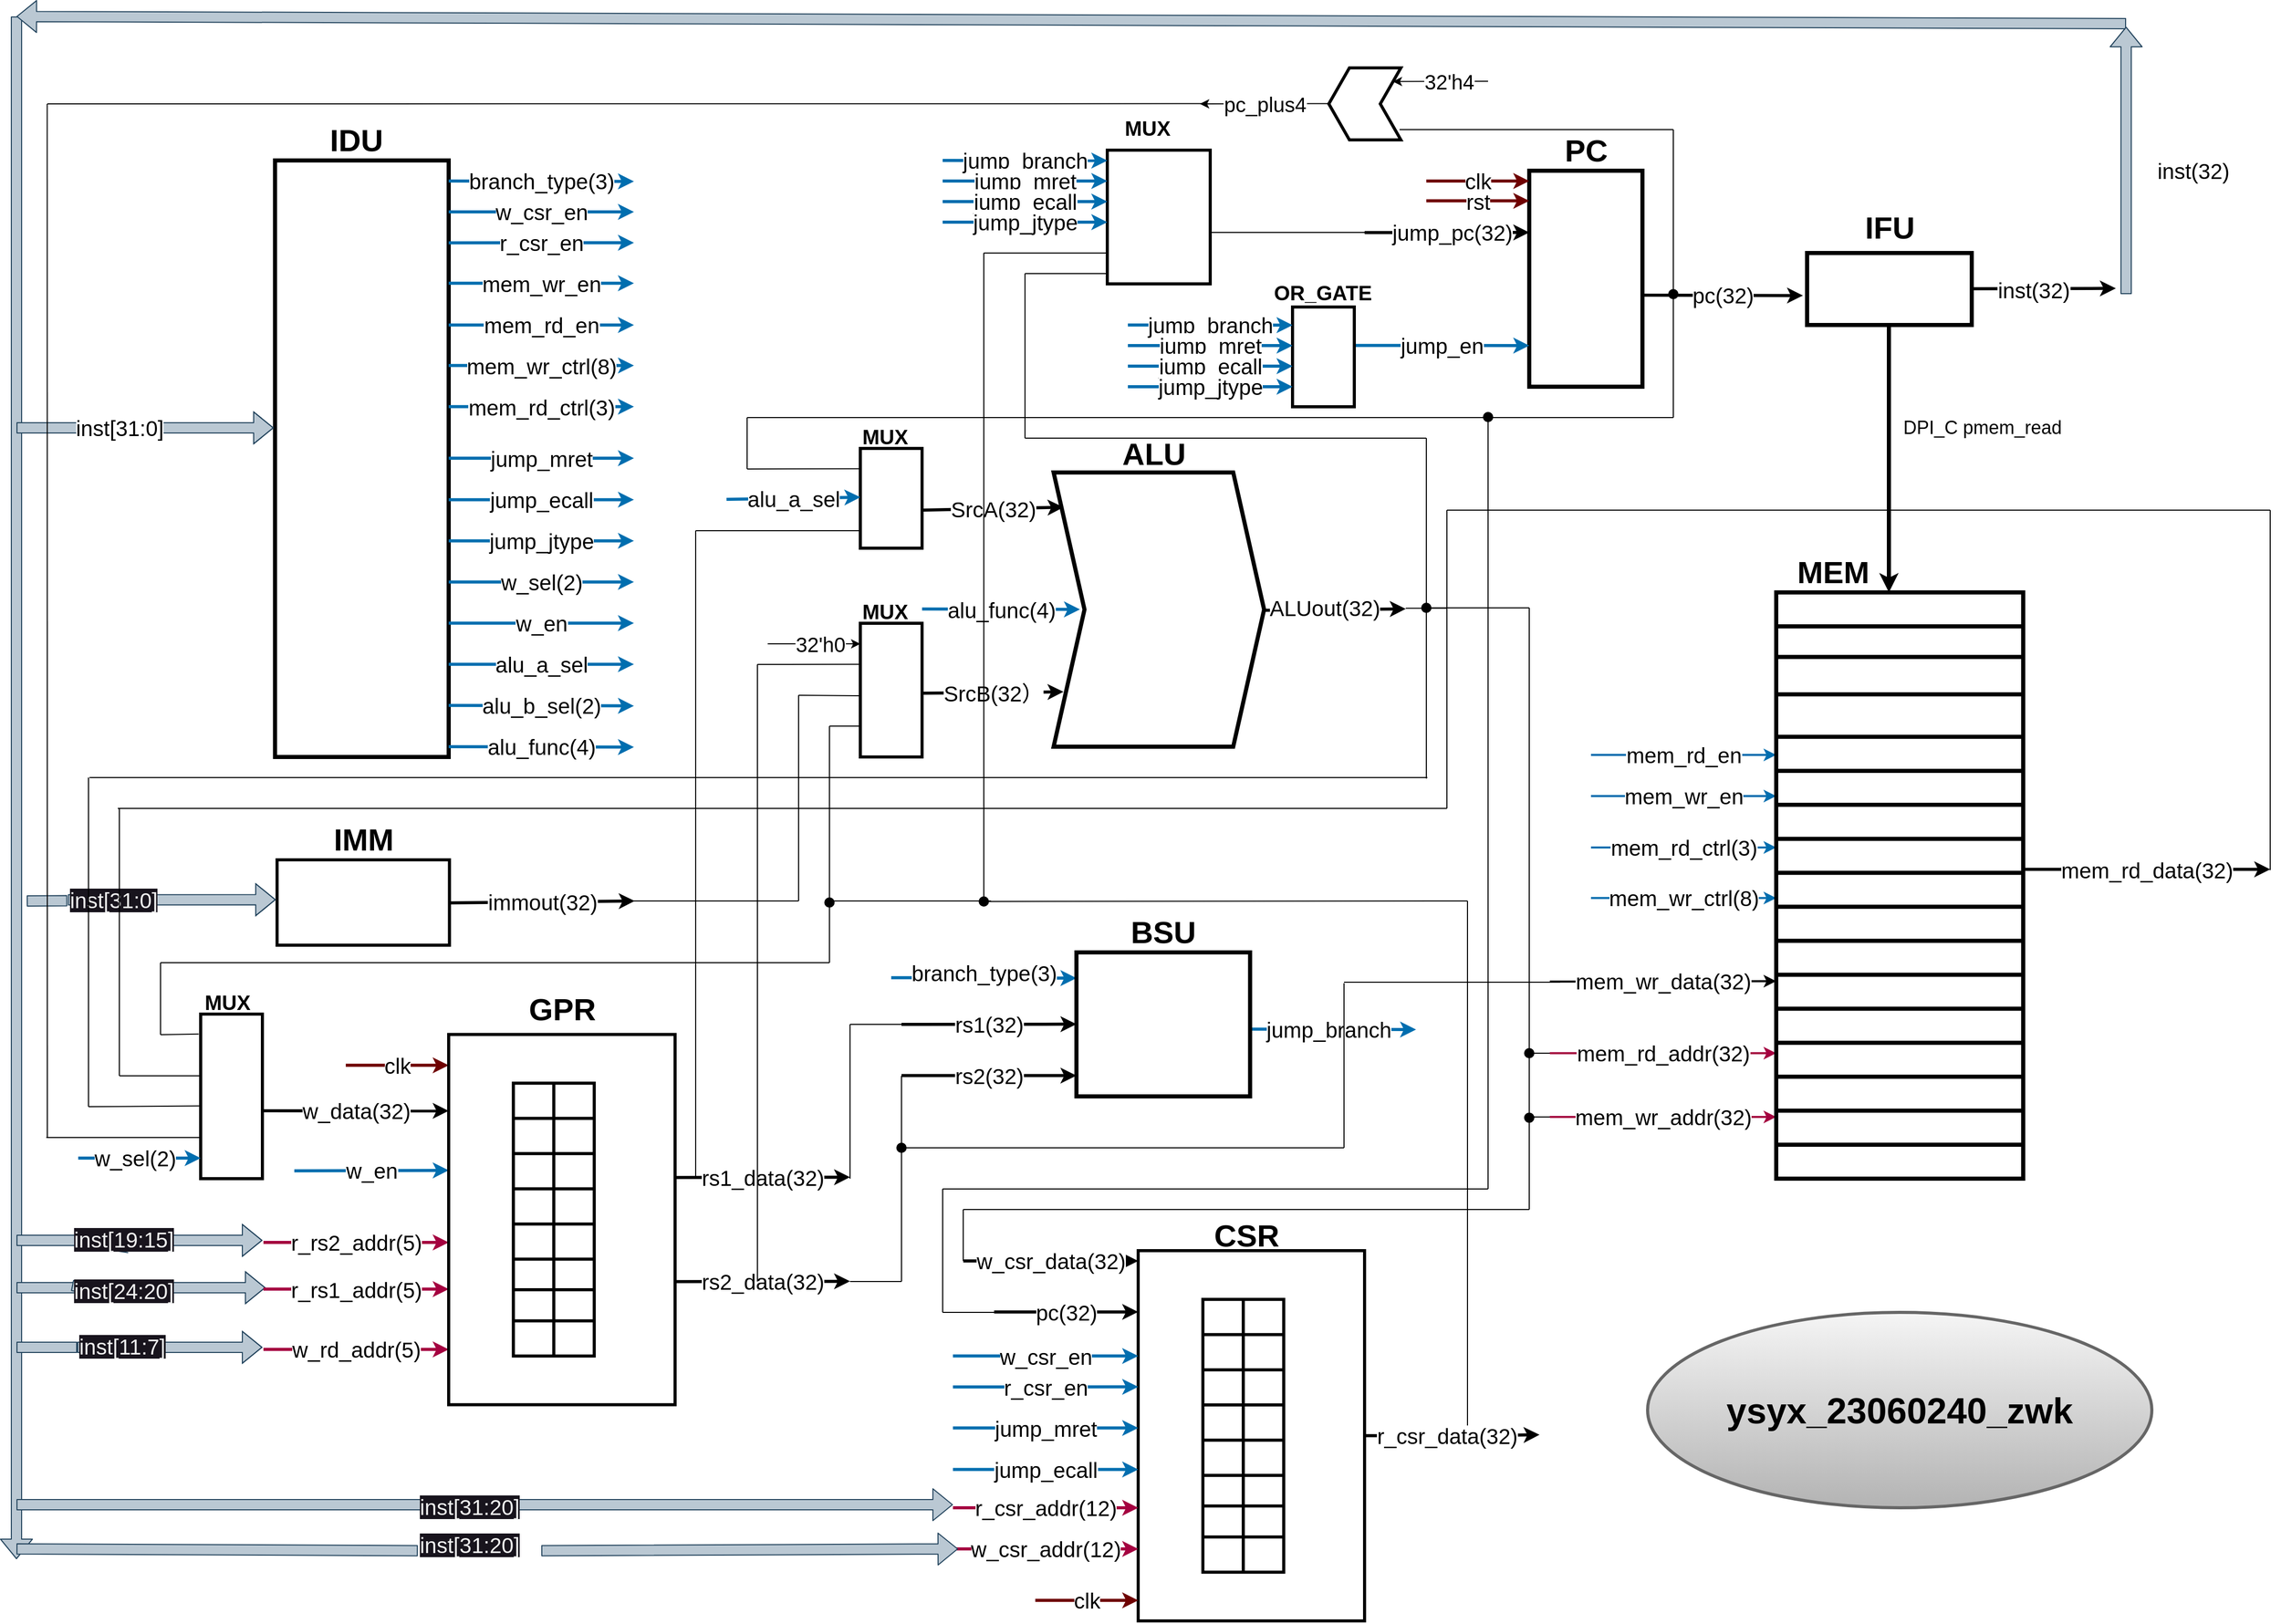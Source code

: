 <mxfile>
    <diagram id="Gz858mEum3ZqExhKirUY" name="第 1 页">
        <mxGraphModel dx="788" dy="535" grid="1" gridSize="10" guides="1" tooltips="1" connect="1" arrows="1" fold="1" page="1" pageScale="1" pageWidth="2336" pageHeight="1654" math="0" shadow="0">
            <root>
                <mxCell id="0"/>
                <mxCell id="1" parent="0"/>
                <mxCell id="2" value="&lt;font color=&quot;#000000&quot; style=&quot;font-size: 35px;&quot;&gt;ysyx_23060240_zwk&lt;/font&gt;" style="ellipse;whiteSpace=wrap;html=1;fontSize=21;fontStyle=1;strokeWidth=3;fillColor=#f5f5f5;strokeColor=#666666;gradientColor=#b3b3b3;" parent="1" vertex="1">
                    <mxGeometry x="1705" y="1300" width="490" height="190" as="geometry"/>
                </mxCell>
                <mxCell id="57" value="" style="endArrow=classic;html=1;fontSize=21;strokeWidth=3;startArrow=none;" parent="1" source="238" edge="1">
                    <mxGeometry relative="1" as="geometry">
                        <mxPoint x="1960" y="304.38" as="sourcePoint"/>
                        <mxPoint x="2160" y="304.38" as="targetPoint"/>
                    </mxGeometry>
                </mxCell>
                <mxCell id="59" value="" style="endArrow=classic;html=1;fontSize=21;strokeWidth=2;" parent="1" edge="1">
                    <mxGeometry relative="1" as="geometry">
                        <mxPoint x="1610" y="978.42" as="sourcePoint"/>
                        <mxPoint x="1830" y="978" as="targetPoint"/>
                    </mxGeometry>
                </mxCell>
                <mxCell id="60" value="mem_wr_data(32)" style="edgeLabel;resizable=0;html=1;align=center;verticalAlign=middle;strokeWidth=4;fontSize=21;" parent="59" connectable="0" vertex="1">
                    <mxGeometry relative="1" as="geometry"/>
                </mxCell>
                <mxCell id="61" value="" style="endArrow=classic;html=1;fontSize=21;strokeWidth=2;fillColor=#d80073;strokeColor=#A50040;" parent="1" edge="1">
                    <mxGeometry relative="1" as="geometry">
                        <mxPoint x="1610" y="1048" as="sourcePoint"/>
                        <mxPoint x="1830" y="1048" as="targetPoint"/>
                    </mxGeometry>
                </mxCell>
                <mxCell id="62" value="mem_rd_addr(32)" style="edgeLabel;resizable=0;html=1;align=center;verticalAlign=middle;strokeWidth=4;fontSize=21;" parent="61" connectable="0" vertex="1">
                    <mxGeometry relative="1" as="geometry"/>
                </mxCell>
                <mxCell id="65" value="" style="endArrow=classic;html=1;fontSize=21;fillColor=#1ba1e2;strokeColor=#006EAF;strokeWidth=2;" parent="1" edge="1">
                    <mxGeometry relative="1" as="geometry">
                        <mxPoint x="1650" y="848" as="sourcePoint"/>
                        <mxPoint x="1830" y="848" as="targetPoint"/>
                    </mxGeometry>
                </mxCell>
                <mxCell id="66" value="mem_rd_ctrl(3)" style="edgeLabel;resizable=0;html=1;align=center;verticalAlign=middle;strokeWidth=4;fontSize=21;" parent="65" connectable="0" vertex="1">
                    <mxGeometry relative="1" as="geometry"/>
                </mxCell>
                <mxCell id="67" value="" style="endArrow=classic;html=1;fontSize=21;fillColor=#1ba1e2;strokeColor=#006EAF;strokeWidth=2;" parent="1" edge="1">
                    <mxGeometry relative="1" as="geometry">
                        <mxPoint x="1650" y="897.17" as="sourcePoint"/>
                        <mxPoint x="1830" y="897.17" as="targetPoint"/>
                    </mxGeometry>
                </mxCell>
                <mxCell id="68" value="mem_wr_ctrl(8)" style="edgeLabel;resizable=0;html=1;align=center;verticalAlign=middle;strokeWidth=4;fontSize=21;" parent="67" connectable="0" vertex="1">
                    <mxGeometry relative="1" as="geometry"/>
                </mxCell>
                <mxCell id="69" value="" style="endArrow=classic;html=1;fontSize=21;strokeWidth=3;" parent="1" edge="1">
                    <mxGeometry relative="1" as="geometry">
                        <mxPoint x="2070" y="869.29" as="sourcePoint"/>
                        <mxPoint x="2310" y="869.29" as="targetPoint"/>
                        <Array as="points">
                            <mxPoint x="2160" y="869.29"/>
                        </Array>
                    </mxGeometry>
                </mxCell>
                <mxCell id="70" value="mem_rd_data(32)" style="edgeLabel;resizable=0;html=1;align=center;verticalAlign=middle;strokeWidth=4;fontSize=21;" parent="69" connectable="0" vertex="1">
                    <mxGeometry relative="1" as="geometry"/>
                </mxCell>
                <mxCell id="71" value="" style="rounded=0;whiteSpace=wrap;html=1;strokeWidth=4;fontSize=21;direction=south;" parent="1" vertex="1">
                    <mxGeometry x="1590" y="190" width="110" height="210" as="geometry"/>
                </mxCell>
                <mxCell id="72" value="&lt;p style=&quot;line-height: 160%; font-size: 30px;&quot;&gt;PC&lt;/p&gt;" style="text;html=1;align=center;verticalAlign=middle;resizable=0;points=[];autosize=1;strokeColor=none;fillColor=none;strokeWidth=4;perimeterSpacing=4;fontSize=30;fontStyle=1" parent="1" vertex="1">
                    <mxGeometry x="1610" y="110" width="70" height="120" as="geometry"/>
                </mxCell>
                <mxCell id="73" value="" style="endArrow=classic;html=1;fontSize=21;fillColor=#a20025;strokeColor=#6F0000;strokeWidth=3;" parent="1" edge="1">
                    <mxGeometry relative="1" as="geometry">
                        <mxPoint x="1490" y="200" as="sourcePoint"/>
                        <mxPoint x="1590" y="200" as="targetPoint"/>
                    </mxGeometry>
                </mxCell>
                <mxCell id="74" value="clk" style="edgeLabel;resizable=0;html=1;align=center;verticalAlign=middle;strokeWidth=4;fontSize=21;" parent="73" connectable="0" vertex="1">
                    <mxGeometry relative="1" as="geometry"/>
                </mxCell>
                <mxCell id="75" value="" style="endArrow=classic;html=1;fontSize=21;fillColor=#a20025;strokeColor=#6F0000;strokeWidth=3;" parent="1" edge="1">
                    <mxGeometry relative="1" as="geometry">
                        <mxPoint x="1490" y="219.31" as="sourcePoint"/>
                        <mxPoint x="1590" y="219.31" as="targetPoint"/>
                    </mxGeometry>
                </mxCell>
                <mxCell id="76" value="rst" style="edgeLabel;resizable=0;html=1;align=center;verticalAlign=middle;strokeWidth=4;fontSize=21;" parent="75" connectable="0" vertex="1">
                    <mxGeometry relative="1" as="geometry"/>
                </mxCell>
                <mxCell id="77" value="" style="endArrow=classic;html=1;fontSize=21;strokeWidth=3;" parent="1" edge="1">
                    <mxGeometry relative="1" as="geometry">
                        <mxPoint x="1430" y="250.13" as="sourcePoint"/>
                        <mxPoint x="1590" y="250" as="targetPoint"/>
                    </mxGeometry>
                </mxCell>
                <mxCell id="78" value="jump_pc(32)" style="edgeLabel;resizable=0;html=1;align=center;verticalAlign=middle;strokeWidth=4;fontSize=21;" parent="77" connectable="0" vertex="1">
                    <mxGeometry relative="1" as="geometry">
                        <mxPoint x="5" as="offset"/>
                    </mxGeometry>
                </mxCell>
                <mxCell id="79" value="" style="endArrow=classic;html=1;fontSize=21;strokeWidth=3;entryX=-0.025;entryY=0.605;entryDx=0;entryDy=0;entryPerimeter=0;" parent="1" edge="1">
                    <mxGeometry relative="1" as="geometry">
                        <mxPoint x="1700" y="311" as="sourcePoint"/>
                        <mxPoint x="1856" y="311.35" as="targetPoint"/>
                    </mxGeometry>
                </mxCell>
                <mxCell id="80" value="pc(32)" style="edgeLabel;resizable=0;html=1;align=center;verticalAlign=middle;strokeWidth=4;fontSize=21;" parent="79" connectable="0" vertex="1">
                    <mxGeometry relative="1" as="geometry"/>
                </mxCell>
                <mxCell id="81" value="" style="endArrow=classic;html=1;fontSize=21;fillColor=#1ba1e2;strokeColor=#006EAF;strokeWidth=3;exitX=0.982;exitY=0.385;exitDx=0;exitDy=0;exitPerimeter=0;" parent="1" source="448" edge="1">
                    <mxGeometry relative="1" as="geometry">
                        <mxPoint x="1430" y="360" as="sourcePoint"/>
                        <mxPoint x="1590" y="360" as="targetPoint"/>
                    </mxGeometry>
                </mxCell>
                <mxCell id="82" value="jump_en" style="edgeLabel;resizable=0;html=1;align=center;verticalAlign=middle;strokeWidth=4;fontSize=21;" parent="81" connectable="0" vertex="1">
                    <mxGeometry relative="1" as="geometry">
                        <mxPoint as="offset"/>
                    </mxGeometry>
                </mxCell>
                <mxCell id="88" value="" style="shape=flexArrow;endArrow=classic;html=1;fontSize=21;fillColor=#bac8d3;strokeColor=#23445d;" parent="1" edge="1">
                    <mxGeometry width="50" height="50" relative="1" as="geometry">
                        <mxPoint x="120" y="40" as="sourcePoint"/>
                        <mxPoint x="120" y="1540" as="targetPoint"/>
                    </mxGeometry>
                </mxCell>
                <mxCell id="90" value="" style="shape=flexArrow;endArrow=classic;html=1;fontSize=21;fillColor=#bac8d3;strokeColor=#23445d;" parent="1" edge="1">
                    <mxGeometry width="50" height="50" relative="1" as="geometry">
                        <mxPoint x="2170" y="47" as="sourcePoint"/>
                        <mxPoint x="120" y="40" as="targetPoint"/>
                    </mxGeometry>
                </mxCell>
                <mxCell id="91" value="" style="shape=flexArrow;endArrow=classic;html=1;fontSize=21;fillColor=#bac8d3;strokeColor=#23445d;" parent="1" edge="1">
                    <mxGeometry width="50" height="50" relative="1" as="geometry">
                        <mxPoint x="2170" y="310" as="sourcePoint"/>
                        <mxPoint x="2170" y="50" as="targetPoint"/>
                    </mxGeometry>
                </mxCell>
                <mxCell id="92" value="inst(32)" style="text;html=1;align=center;verticalAlign=middle;resizable=0;points=[];autosize=1;strokeColor=none;fillColor=none;fontSize=21;" parent="1" vertex="1">
                    <mxGeometry x="2190" y="170" width="90" height="40" as="geometry"/>
                </mxCell>
                <mxCell id="93" value="&lt;b&gt;&lt;font style=&quot;font-size: 30px;&quot;&gt;IFU&lt;/font&gt;&lt;/b&gt;" style="text;html=1;align=center;verticalAlign=middle;resizable=0;points=[];autosize=1;strokeColor=none;fillColor=none;fontSize=21;" parent="1" vertex="1">
                    <mxGeometry x="1905" y="220" width="70" height="50" as="geometry"/>
                </mxCell>
                <mxCell id="94" value="" style="rounded=0;whiteSpace=wrap;html=1;strokeWidth=4;fontSize=30;direction=south;" parent="1" vertex="1">
                    <mxGeometry x="371.25" y="180" width="168.75" height="580" as="geometry"/>
                </mxCell>
                <mxCell id="95" value="&lt;p style=&quot;line-height: 160%; font-size: 30px;&quot;&gt;IDU&lt;/p&gt;" style="text;html=1;align=center;verticalAlign=middle;resizable=0;points=[];autosize=1;strokeColor=none;fillColor=none;strokeWidth=4;perimeterSpacing=4;fontSize=30;fontStyle=1" parent="1" vertex="1">
                    <mxGeometry x="410" y="100" width="80" height="120" as="geometry"/>
                </mxCell>
                <mxCell id="96" value="" style="shape=flexArrow;endArrow=classic;html=1;fontSize=30;fillColor=#bac8d3;strokeColor=#23445d;" parent="1" edge="1">
                    <mxGeometry width="50" height="50" relative="1" as="geometry">
                        <mxPoint x="120" y="440" as="sourcePoint"/>
                        <mxPoint x="370" y="440" as="targetPoint"/>
                        <Array as="points">
                            <mxPoint x="170" y="440"/>
                            <mxPoint x="210" y="440"/>
                            <mxPoint x="240" y="440"/>
                        </Array>
                    </mxGeometry>
                </mxCell>
                <mxCell id="102" value="" style="endArrow=classic;html=1;fontSize=30;fillColor=#1ba1e2;strokeColor=#006EAF;strokeWidth=3;" parent="1" edge="1">
                    <mxGeometry relative="1" as="geometry">
                        <mxPoint x="540" y="340.0" as="sourcePoint"/>
                        <mxPoint x="720" y="340.0" as="targetPoint"/>
                    </mxGeometry>
                </mxCell>
                <mxCell id="103" value="mem_rd_en" style="edgeLabel;resizable=0;html=1;align=center;verticalAlign=middle;strokeWidth=4;fontSize=21;" parent="102" connectable="0" vertex="1">
                    <mxGeometry relative="1" as="geometry"/>
                </mxCell>
                <mxCell id="132" value="inst[31:0]" style="edgeLabel;resizable=0;html=1;align=center;verticalAlign=middle;strokeWidth=4;fontSize=21;" parent="1" connectable="0" vertex="1">
                    <mxGeometry x="220.0" y="440.0" as="geometry"/>
                </mxCell>
                <mxCell id="134" value="" style="shape=flexArrow;endArrow=classic;html=1;fontSize=30;startArrow=none;fillColor=#bac8d3;strokeColor=#23445d;" parent="1" source="141" edge="1">
                    <mxGeometry width="50" height="50" relative="1" as="geometry">
                        <mxPoint x="190" y="1277.016" as="sourcePoint"/>
                        <mxPoint x="362" y="1276" as="targetPoint"/>
                        <Array as="points">
                            <mxPoint x="182" y="1276"/>
                            <mxPoint x="222" y="1276"/>
                            <mxPoint x="252" y="1276"/>
                        </Array>
                    </mxGeometry>
                </mxCell>
                <mxCell id="135" value="" style="shape=flexArrow;endArrow=classic;html=1;fontSize=30;startArrow=none;fillColor=#bac8d3;strokeColor=#23445d;" parent="1" source="144" edge="1">
                    <mxGeometry width="50" height="50" relative="1" as="geometry">
                        <mxPoint x="139" y="1334" as="sourcePoint"/>
                        <mxPoint x="359" y="1334" as="targetPoint"/>
                        <Array as="points">
                            <mxPoint x="179" y="1334"/>
                            <mxPoint x="219" y="1334"/>
                            <mxPoint x="249" y="1334"/>
                        </Array>
                    </mxGeometry>
                </mxCell>
                <mxCell id="145" value="" style="shape=flexArrow;endArrow=none;html=1;fontSize=30;fillColor=#bac8d3;strokeColor=#23445d;" parent="1" edge="1">
                    <mxGeometry width="50" height="50" relative="1" as="geometry">
                        <mxPoint x="120" y="1334" as="sourcePoint"/>
                        <mxPoint x="179" y="1334" as="targetPoint"/>
                        <Array as="points"/>
                    </mxGeometry>
                </mxCell>
                <mxCell id="144" value="&lt;span style=&quot;color: rgb(240, 240, 240); font-family: Helvetica; font-size: 21px; font-style: normal; font-variant-ligatures: normal; font-variant-caps: normal; font-weight: 400; letter-spacing: normal; orphans: 2; text-align: center; text-indent: 0px; text-transform: none; widows: 2; word-spacing: 0px; -webkit-text-stroke-width: 0px; background-color: rgb(24, 20, 29); text-decoration-thickness: initial; text-decoration-style: initial; text-decoration-color: initial; float: none; display: inline !important;&quot;&gt;inst[11:7]&lt;/span&gt;" style="text;whiteSpace=wrap;html=1;fontSize=21;" parent="1" vertex="1">
                    <mxGeometry x="179" y="1314" width="120" height="50" as="geometry"/>
                </mxCell>
                <mxCell id="150" value="" style="rounded=0;whiteSpace=wrap;html=1;strokeWidth=3;fontSize=21;" parent="1" vertex="1">
                    <mxGeometry x="373.25" y="860" width="167.5" height="83" as="geometry"/>
                </mxCell>
                <mxCell id="151" value="&lt;p style=&quot;line-height: 160%; font-size: 30px;&quot;&gt;IMM&lt;/p&gt;" style="text;html=1;align=center;verticalAlign=middle;resizable=0;points=[];autosize=1;strokeColor=none;fillColor=none;strokeWidth=4;perimeterSpacing=4;fontSize=30;fontStyle=1" parent="1" vertex="1">
                    <mxGeometry x="417" y="780" width="80" height="120" as="geometry"/>
                </mxCell>
                <mxCell id="154" value="" style="shape=flexArrow;endArrow=classic;html=1;fontSize=30;startArrow=none;fillColor=#bac8d3;strokeColor=#23445d;entryX=-0.003;entryY=0.425;entryDx=0;entryDy=0;entryPerimeter=0;" parent="1" source="155" edge="1">
                    <mxGeometry width="50" height="50" relative="1" as="geometry">
                        <mxPoint x="140" y="898.89" as="sourcePoint"/>
                        <mxPoint x="371.997" y="898.775" as="targetPoint"/>
                        <Array as="points">
                            <mxPoint x="170" y="898.89"/>
                            <mxPoint x="210" y="898.89"/>
                            <mxPoint x="230" y="900"/>
                            <mxPoint x="240" y="898.89"/>
                        </Array>
                    </mxGeometry>
                </mxCell>
                <mxCell id="155" value="&lt;span style=&quot;color: rgb(240, 240, 240); font-family: Helvetica; font-size: 21px; font-style: normal; font-variant-ligatures: normal; font-variant-caps: normal; font-weight: 400; letter-spacing: normal; orphans: 2; text-align: center; text-indent: 0px; text-transform: none; widows: 2; word-spacing: 0px; -webkit-text-stroke-width: 0px; background-color: rgb(24, 20, 29); text-decoration-thickness: initial; text-decoration-style: initial; text-decoration-color: initial; float: none; display: inline !important;&quot;&gt;inst[31:0]&lt;/span&gt;" style="text;whiteSpace=wrap;html=1;fontSize=21;" parent="1" vertex="1">
                    <mxGeometry x="170" y="880" width="120" height="50" as="geometry"/>
                </mxCell>
                <mxCell id="158" value="" style="endArrow=classic;html=1;strokeWidth=3;fontSize=21;" parent="1" edge="1">
                    <mxGeometry relative="1" as="geometry">
                        <mxPoint x="540.75" y="901.931" as="sourcePoint"/>
                        <mxPoint x="720.75" y="900" as="targetPoint"/>
                        <Array as="points"/>
                    </mxGeometry>
                </mxCell>
                <mxCell id="159" value="immout(32)" style="edgeLabel;resizable=0;html=1;align=center;verticalAlign=middle;strokeWidth=3;fontSize=21;" parent="158" connectable="0" vertex="1">
                    <mxGeometry relative="1" as="geometry"/>
                </mxCell>
                <mxCell id="162" value="&lt;p style=&quot;line-height: 160%; font-size: 30px;&quot;&gt;BSU&lt;/p&gt;" style="text;html=1;align=center;verticalAlign=middle;resizable=0;points=[];autosize=1;strokeColor=none;fillColor=none;strokeWidth=4;perimeterSpacing=4;fontSize=30;fontStyle=1" parent="1" vertex="1">
                    <mxGeometry x="1189.37" y="870" width="90" height="120" as="geometry"/>
                </mxCell>
                <mxCell id="163" value="" style="endArrow=classic;html=1;strokeWidth=3;fontSize=21;" parent="1" edge="1">
                    <mxGeometry relative="1" as="geometry">
                        <mxPoint x="980" y="1019.98" as="sourcePoint"/>
                        <mxPoint x="1150" y="1019.8" as="targetPoint"/>
                    </mxGeometry>
                </mxCell>
                <mxCell id="164" value="rs1(32)" style="edgeLabel;resizable=0;html=1;align=center;verticalAlign=middle;strokeWidth=3;fontSize=21;" parent="163" connectable="0" vertex="1">
                    <mxGeometry relative="1" as="geometry"/>
                </mxCell>
                <mxCell id="165" value="" style="endArrow=classic;html=1;strokeWidth=3;fontSize=21;" parent="1" edge="1">
                    <mxGeometry relative="1" as="geometry">
                        <mxPoint x="980" y="1069.8" as="sourcePoint"/>
                        <mxPoint x="1150" y="1069.8" as="targetPoint"/>
                    </mxGeometry>
                </mxCell>
                <mxCell id="166" value="rs2(32)" style="edgeLabel;resizable=0;html=1;align=center;verticalAlign=middle;strokeWidth=3;fontSize=21;" parent="165" connectable="0" vertex="1">
                    <mxGeometry relative="1" as="geometry"/>
                </mxCell>
                <mxCell id="167" value="" style="endArrow=classic;html=1;strokeWidth=3;fontSize=21;fillColor=#1ba1e2;strokeColor=#006EAF;" parent="1" edge="1">
                    <mxGeometry relative="1" as="geometry">
                        <mxPoint x="970" y="974.6" as="sourcePoint"/>
                        <mxPoint x="1150" y="975.01" as="targetPoint"/>
                    </mxGeometry>
                </mxCell>
                <mxCell id="168" value="branch_type(3)" style="edgeLabel;resizable=0;html=1;align=center;verticalAlign=middle;strokeWidth=3;fontSize=21;" parent="167" connectable="0" vertex="1">
                    <mxGeometry relative="1" as="geometry">
                        <mxPoint y="-5" as="offset"/>
                    </mxGeometry>
                </mxCell>
                <mxCell id="170" value="" style="endArrow=classic;html=1;strokeWidth=3;fontSize=21;fillColor=#1ba1e2;strokeColor=#006EAF;" parent="1" edge="1">
                    <mxGeometry relative="1" as="geometry">
                        <mxPoint x="1318.75" y="1024.6" as="sourcePoint"/>
                        <mxPoint x="1480" y="1025" as="targetPoint"/>
                    </mxGeometry>
                </mxCell>
                <mxCell id="171" value="jump_branch" style="edgeLabel;resizable=0;html=1;align=center;verticalAlign=middle;strokeWidth=3;fontSize=21;" parent="170" connectable="0" vertex="1">
                    <mxGeometry relative="1" as="geometry">
                        <mxPoint x="-4" as="offset"/>
                    </mxGeometry>
                </mxCell>
                <mxCell id="199" value="" style="endArrow=classic;html=1;fontSize=21;fillColor=#1ba1e2;strokeColor=#006EAF;strokeWidth=3;" parent="1" edge="1">
                    <mxGeometry relative="1" as="geometry">
                        <mxPoint x="540" y="669.83" as="sourcePoint"/>
                        <mxPoint x="720" y="669.83" as="targetPoint"/>
                    </mxGeometry>
                </mxCell>
                <mxCell id="200" value="alu_a_sel" style="edgeLabel;resizable=0;html=1;align=center;verticalAlign=middle;fontSize=21;" parent="199" connectable="0" vertex="1">
                    <mxGeometry relative="1" as="geometry"/>
                </mxCell>
                <mxCell id="201" value="" style="endArrow=classic;html=1;fontSize=21;fillColor=#1ba1e2;strokeColor=#006EAF;strokeWidth=3;" parent="1" edge="1">
                    <mxGeometry relative="1" as="geometry">
                        <mxPoint x="540" y="709.83" as="sourcePoint"/>
                        <mxPoint x="720" y="710.33" as="targetPoint"/>
                    </mxGeometry>
                </mxCell>
                <mxCell id="202" value="alu_b_sel(2)" style="edgeLabel;resizable=0;html=1;align=center;verticalAlign=middle;fontSize=21;" parent="201" connectable="0" vertex="1">
                    <mxGeometry relative="1" as="geometry"/>
                </mxCell>
                <mxCell id="203" value="" style="endArrow=classic;html=1;strokeWidth=3;fontSize=21;fillColor=#1ba1e2;strokeColor=#006EAF;" parent="1" edge="1">
                    <mxGeometry relative="1" as="geometry">
                        <mxPoint x="540" y="200" as="sourcePoint"/>
                        <mxPoint x="720" y="200.41" as="targetPoint"/>
                    </mxGeometry>
                </mxCell>
                <mxCell id="204" value="branch_type(3)" style="edgeLabel;resizable=0;html=1;align=center;verticalAlign=middle;strokeWidth=3;fontSize=21;" parent="203" connectable="0" vertex="1">
                    <mxGeometry relative="1" as="geometry"/>
                </mxCell>
                <mxCell id="205" value="" style="endArrow=classic;html=1;strokeWidth=3;fontSize=21;fillColor=#1ba1e2;strokeColor=#006EAF;" parent="1" edge="1">
                    <mxGeometry relative="1" as="geometry">
                        <mxPoint x="540" y="230.0" as="sourcePoint"/>
                        <mxPoint x="720.0" y="230.0" as="targetPoint"/>
                    </mxGeometry>
                </mxCell>
                <mxCell id="206" value="w_csr_en" style="edgeLabel;resizable=0;html=1;align=center;verticalAlign=middle;strokeWidth=3;fontSize=21;" parent="205" connectable="0" vertex="1">
                    <mxGeometry relative="1" as="geometry"/>
                </mxCell>
                <mxCell id="219" value="" style="endArrow=classic;html=1;fontSize=21;fillColor=#1ba1e2;strokeColor=#006EAF;strokeWidth=3;" parent="1" edge="1">
                    <mxGeometry relative="1" as="geometry">
                        <mxPoint x="540" y="589.83" as="sourcePoint"/>
                        <mxPoint x="720" y="589.83" as="targetPoint"/>
                        <Array as="points">
                            <mxPoint x="540" y="589.83"/>
                        </Array>
                    </mxGeometry>
                </mxCell>
                <mxCell id="220" value="w_sel(2)" style="edgeLabel;resizable=0;html=1;align=center;verticalAlign=middle;fontSize=21;" parent="219" connectable="0" vertex="1">
                    <mxGeometry relative="1" as="geometry"/>
                </mxCell>
                <mxCell id="224" value="" style="endArrow=classic;html=1;fontSize=21;fillColor=#1ba1e2;strokeColor=#006EAF;strokeWidth=3;" parent="1" edge="1">
                    <mxGeometry relative="1" as="geometry">
                        <mxPoint x="540" y="419.35" as="sourcePoint"/>
                        <mxPoint x="720" y="419.35" as="targetPoint"/>
                    </mxGeometry>
                </mxCell>
                <mxCell id="225" value="mem_rd_ctrl(3)" style="edgeLabel;resizable=0;html=1;align=center;verticalAlign=middle;strokeWidth=4;fontSize=21;" parent="224" connectable="0" vertex="1">
                    <mxGeometry relative="1" as="geometry"/>
                </mxCell>
                <mxCell id="226" value="" style="endArrow=classic;html=1;fontSize=21;fillColor=#1ba1e2;strokeColor=#006EAF;strokeWidth=3;" parent="1" edge="1">
                    <mxGeometry relative="1" as="geometry">
                        <mxPoint x="540" y="379.35" as="sourcePoint"/>
                        <mxPoint x="720" y="379.35" as="targetPoint"/>
                    </mxGeometry>
                </mxCell>
                <mxCell id="227" value="mem_wr_ctrl(8)" style="edgeLabel;resizable=0;html=1;align=center;verticalAlign=middle;strokeWidth=4;fontSize=21;" parent="226" connectable="0" vertex="1">
                    <mxGeometry relative="1" as="geometry"/>
                </mxCell>
                <mxCell id="228" value="" style="endArrow=classic;html=1;strokeWidth=3;fontSize=21;fillColor=#1ba1e2;strokeColor=#006EAF;exitX=0.895;exitY=0;exitDx=0;exitDy=0;exitPerimeter=0;" parent="1" edge="1">
                    <mxGeometry relative="1" as="geometry">
                        <mxPoint x="540" y="260.1" as="sourcePoint"/>
                        <mxPoint x="720" y="260.0" as="targetPoint"/>
                    </mxGeometry>
                </mxCell>
                <mxCell id="229" value="r_csr_en" style="edgeLabel;resizable=0;html=1;align=center;verticalAlign=middle;strokeWidth=3;fontSize=21;" parent="228" connectable="0" vertex="1">
                    <mxGeometry relative="1" as="geometry"/>
                </mxCell>
                <mxCell id="236" value="&lt;p style=&quot;line-height: 160%; font-size: 30px;&quot;&gt;MEM&lt;/p&gt;" style="text;html=1;align=center;verticalAlign=middle;resizable=0;points=[];autosize=1;strokeColor=none;fillColor=none;strokeWidth=4;perimeterSpacing=4;fontSize=30;fontStyle=1" parent="1" vertex="1">
                    <mxGeometry x="1840" y="520" width="90" height="120" as="geometry"/>
                </mxCell>
                <mxCell id="240" style="edgeStyle=none;html=1;strokeWidth=4;" parent="1" edge="1">
                    <mxGeometry relative="1" as="geometry">
                        <mxPoint x="1939.5" y="330" as="sourcePoint"/>
                        <mxPoint x="1939.5" y="600" as="targetPoint"/>
                    </mxGeometry>
                </mxCell>
                <mxCell id="241" value="&lt;font style=&quot;font-size: 18px;&quot;&gt;DPI_C pmem_read&lt;/font&gt;" style="text;html=1;align=center;verticalAlign=middle;resizable=0;points=[];autosize=1;strokeColor=none;fillColor=none;strokeWidth=2;" parent="1" vertex="1">
                    <mxGeometry x="1940" y="420" width="180" height="40" as="geometry"/>
                </mxCell>
                <mxCell id="244" value="" style="shape=flexArrow;endArrow=none;html=1;fontSize=30;entryX=-0.005;entryY=0.394;entryDx=0;entryDy=0;entryPerimeter=0;fillColor=#bac8d3;strokeColor=#23445d;" parent="1" target="155" edge="1">
                    <mxGeometry width="50" height="50" relative="1" as="geometry">
                        <mxPoint x="130" y="900" as="sourcePoint"/>
                        <mxPoint x="170" y="900" as="targetPoint"/>
                        <Array as="points"/>
                    </mxGeometry>
                </mxCell>
                <mxCell id="246" value="" style="endArrow=classic;html=1;fontSize=21;fillColor=#1ba1e2;strokeColor=#006EAF;strokeWidth=2;" parent="1" edge="1">
                    <mxGeometry relative="1" as="geometry">
                        <mxPoint x="1650" y="758" as="sourcePoint"/>
                        <mxPoint x="1830" y="758" as="targetPoint"/>
                    </mxGeometry>
                </mxCell>
                <mxCell id="247" value="mem_rd_en" style="edgeLabel;resizable=0;html=1;align=center;verticalAlign=middle;strokeWidth=4;fontSize=21;" parent="246" connectable="0" vertex="1">
                    <mxGeometry relative="1" as="geometry"/>
                </mxCell>
                <mxCell id="248" value="" style="endArrow=classic;html=1;fontSize=21;fillColor=#1ba1e2;strokeColor=#006EAF;strokeWidth=2;" parent="1" edge="1">
                    <mxGeometry relative="1" as="geometry">
                        <mxPoint x="1650" y="798" as="sourcePoint"/>
                        <mxPoint x="1830" y="798" as="targetPoint"/>
                    </mxGeometry>
                </mxCell>
                <mxCell id="249" value="mem_wr_en" style="edgeLabel;resizable=0;html=1;align=center;verticalAlign=middle;strokeWidth=4;fontSize=21;" parent="248" connectable="0" vertex="1">
                    <mxGeometry relative="1" as="geometry"/>
                </mxCell>
                <mxCell id="250" value="" style="endArrow=classic;html=1;fontSize=21;strokeWidth=2;fillColor=#d80073;strokeColor=#A50040;" parent="1" edge="1">
                    <mxGeometry relative="1" as="geometry">
                        <mxPoint x="1610" y="1110" as="sourcePoint"/>
                        <mxPoint x="1830" y="1110" as="targetPoint"/>
                    </mxGeometry>
                </mxCell>
                <mxCell id="251" value="mem_wr_addr(32)" style="edgeLabel;resizable=0;html=1;align=center;verticalAlign=middle;strokeWidth=4;fontSize=21;" parent="250" connectable="0" vertex="1">
                    <mxGeometry relative="1" as="geometry"/>
                </mxCell>
                <mxCell id="254" value="" style="shape=flexArrow;endArrow=none;html=1;fontSize=30;fillColor=#bac8d3;strokeColor=#23445d;" parent="1" edge="1">
                    <mxGeometry width="50" height="50" relative="1" as="geometry">
                        <mxPoint x="120" y="1276" as="sourcePoint"/>
                        <mxPoint x="182" y="1276" as="targetPoint"/>
                        <Array as="points">
                            <mxPoint x="162" y="1276"/>
                        </Array>
                    </mxGeometry>
                </mxCell>
                <mxCell id="255" value="" style="endArrow=classic;html=1;strokeWidth=3;fontSize=21;fillColor=#1ba1e2;strokeColor=#006EAF;exitX=0.895;exitY=0;exitDx=0;exitDy=0;exitPerimeter=0;" parent="1" edge="1">
                    <mxGeometry relative="1" as="geometry">
                        <mxPoint x="540" y="629.93" as="sourcePoint"/>
                        <mxPoint x="720" y="629.83" as="targetPoint"/>
                    </mxGeometry>
                </mxCell>
                <mxCell id="256" value="w_en" style="edgeLabel;resizable=0;html=1;align=center;verticalAlign=middle;strokeWidth=3;fontSize=21;" parent="255" connectable="0" vertex="1">
                    <mxGeometry relative="1" as="geometry"/>
                </mxCell>
                <mxCell id="257" value="" style="endArrow=classic;html=1;fontSize=30;fillColor=#1ba1e2;strokeColor=#006EAF;strokeWidth=3;" parent="1" edge="1">
                    <mxGeometry relative="1" as="geometry">
                        <mxPoint x="540" y="549.83" as="sourcePoint"/>
                        <mxPoint x="720" y="549.83" as="targetPoint"/>
                    </mxGeometry>
                </mxCell>
                <mxCell id="258" value="jump_jtype" style="edgeLabel;resizable=0;html=1;align=center;verticalAlign=middle;strokeWidth=4;fontSize=21;" parent="257" connectable="0" vertex="1">
                    <mxGeometry relative="1" as="geometry"/>
                </mxCell>
                <mxCell id="259" value="" style="endArrow=classic;html=1;fontSize=30;fillColor=#1ba1e2;strokeColor=#006EAF;strokeWidth=3;" parent="1" edge="1">
                    <mxGeometry relative="1" as="geometry">
                        <mxPoint x="540" y="509.83" as="sourcePoint"/>
                        <mxPoint x="720" y="509.83" as="targetPoint"/>
                    </mxGeometry>
                </mxCell>
                <mxCell id="260" value="jump_ecall" style="edgeLabel;resizable=0;html=1;align=center;verticalAlign=middle;strokeWidth=4;fontSize=21;" parent="259" connectable="0" vertex="1">
                    <mxGeometry relative="1" as="geometry"/>
                </mxCell>
                <mxCell id="261" value="" style="endArrow=classic;html=1;fontSize=30;fillColor=#1ba1e2;strokeColor=#006EAF;strokeWidth=3;" parent="1" edge="1">
                    <mxGeometry relative="1" as="geometry">
                        <mxPoint x="540" y="469.5" as="sourcePoint"/>
                        <mxPoint x="720" y="469.5" as="targetPoint"/>
                    </mxGeometry>
                </mxCell>
                <mxCell id="262" value="jump_mret" style="edgeLabel;resizable=0;html=1;align=center;verticalAlign=middle;strokeWidth=4;fontSize=21;" parent="261" connectable="0" vertex="1">
                    <mxGeometry relative="1" as="geometry"/>
                </mxCell>
                <mxCell id="263" value="" style="endArrow=classic;html=1;strokeWidth=3;fontSize=21;fillColor=#1ba1e2;strokeColor=#006EAF;" parent="1" edge="1">
                    <mxGeometry relative="1" as="geometry">
                        <mxPoint x="540" y="750" as="sourcePoint"/>
                        <mxPoint x="720" y="750.41" as="targetPoint"/>
                    </mxGeometry>
                </mxCell>
                <mxCell id="264" value="alu_func(4)" style="edgeLabel;resizable=0;html=1;align=center;verticalAlign=middle;strokeWidth=3;fontSize=21;" parent="263" connectable="0" vertex="1">
                    <mxGeometry relative="1" as="geometry"/>
                </mxCell>
                <mxCell id="265" value="" style="endArrow=classic;html=1;fontSize=30;fillColor=#1ba1e2;strokeColor=#006EAF;strokeWidth=3;" parent="1" edge="1">
                    <mxGeometry relative="1" as="geometry">
                        <mxPoint x="540" y="299.35" as="sourcePoint"/>
                        <mxPoint x="720" y="299.35" as="targetPoint"/>
                    </mxGeometry>
                </mxCell>
                <mxCell id="266" value="mem_wr_en" style="edgeLabel;resizable=0;html=1;align=center;verticalAlign=middle;strokeWidth=4;fontSize=21;" parent="265" connectable="0" vertex="1">
                    <mxGeometry relative="1" as="geometry"/>
                </mxCell>
                <mxCell id="279" value="CSR" style="text;html=1;align=center;verticalAlign=middle;resizable=0;points=[];autosize=1;strokeColor=none;fillColor=none;fontSize=30;fontStyle=1" parent="1" vertex="1">
                    <mxGeometry x="1270" y="1200" width="90" height="50" as="geometry"/>
                </mxCell>
                <mxCell id="311" value="" style="group" parent="1" vertex="1" connectable="0">
                    <mxGeometry x="1210" y="1240" width="220" height="360" as="geometry"/>
                </mxCell>
                <mxCell id="312" value="" style="rounded=0;whiteSpace=wrap;html=1;strokeWidth=3;" parent="311" vertex="1">
                    <mxGeometry width="220.0" height="360.0" as="geometry"/>
                </mxCell>
                <mxCell id="313" value="" style="group" parent="311" vertex="1" connectable="0">
                    <mxGeometry x="62.857" y="47.368" width="78.571" height="265.263" as="geometry"/>
                </mxCell>
                <mxCell id="314" value="" style="rounded=0;whiteSpace=wrap;html=1;direction=south;fontStyle=0;strokeWidth=3;container=0;" parent="313" vertex="1">
                    <mxGeometry width="78.571" height="265.263" as="geometry"/>
                </mxCell>
                <mxCell id="315" value="" style="endArrow=none;html=1;fontStyle=0;strokeWidth=3;" parent="313" target="314" edge="1">
                    <mxGeometry width="50" height="50" relative="1" as="geometry">
                        <mxPoint y="34.228" as="sourcePoint"/>
                        <mxPoint x="39.286" y="34.228" as="targetPoint"/>
                        <Array as="points">
                            <mxPoint x="78.571" y="34.228"/>
                        </Array>
                    </mxGeometry>
                </mxCell>
                <mxCell id="316" value="" style="endArrow=none;html=1;fontStyle=0;strokeWidth=3;" parent="313" edge="1">
                    <mxGeometry width="50" height="50" relative="1" as="geometry">
                        <mxPoint y="68.455" as="sourcePoint"/>
                        <mxPoint x="78.571" y="68.455" as="targetPoint"/>
                        <Array as="points">
                            <mxPoint x="39.286" y="68.455"/>
                            <mxPoint x="78.571" y="68.455"/>
                        </Array>
                    </mxGeometry>
                </mxCell>
                <mxCell id="317" value="" style="endArrow=none;html=1;fontStyle=0;strokeWidth=3;" parent="313" edge="1">
                    <mxGeometry width="50" height="50" relative="1" as="geometry">
                        <mxPoint y="102.683" as="sourcePoint"/>
                        <mxPoint x="78.571" y="102.683" as="targetPoint"/>
                        <Array as="points">
                            <mxPoint x="78.571" y="102.683"/>
                        </Array>
                    </mxGeometry>
                </mxCell>
                <mxCell id="318" value="" style="endArrow=none;html=1;fontStyle=0;strokeWidth=3;" parent="313" edge="1">
                    <mxGeometry width="50" height="50" relative="1" as="geometry">
                        <mxPoint y="136.91" as="sourcePoint"/>
                        <mxPoint x="78.571" y="136.91" as="targetPoint"/>
                        <Array as="points">
                            <mxPoint x="78.571" y="136.91"/>
                        </Array>
                    </mxGeometry>
                </mxCell>
                <mxCell id="319" value="" style="endArrow=none;html=1;fontStyle=0;strokeWidth=3;" parent="313" edge="1">
                    <mxGeometry width="50" height="50" relative="1" as="geometry">
                        <mxPoint y="171.138" as="sourcePoint"/>
                        <mxPoint x="78.571" y="171.138" as="targetPoint"/>
                        <Array as="points">
                            <mxPoint x="78.571" y="171.138"/>
                        </Array>
                    </mxGeometry>
                </mxCell>
                <mxCell id="320" value="" style="endArrow=none;html=1;fontStyle=0;strokeWidth=3;" parent="313" edge="1">
                    <mxGeometry width="50" height="50" relative="1" as="geometry">
                        <mxPoint y="200.838" as="sourcePoint"/>
                        <mxPoint x="78.571" y="200.838" as="targetPoint"/>
                        <Array as="points">
                            <mxPoint x="78.571" y="200.838"/>
                        </Array>
                    </mxGeometry>
                </mxCell>
                <mxCell id="321" value="" style="endArrow=none;html=1;fontStyle=0;strokeWidth=3;" parent="313" edge="1">
                    <mxGeometry width="50" height="50" relative="1" as="geometry">
                        <mxPoint y="231.036" as="sourcePoint"/>
                        <mxPoint x="78.571" y="231.036" as="targetPoint"/>
                        <Array as="points">
                            <mxPoint x="78.571" y="231.036"/>
                        </Array>
                    </mxGeometry>
                </mxCell>
                <mxCell id="322" value="" style="endArrow=none;html=1;entryX=0;entryY=0.5;entryDx=0;entryDy=0;exitX=1;exitY=0.5;exitDx=0;exitDy=0;strokeWidth=3;" parent="313" source="314" target="314" edge="1">
                    <mxGeometry width="50" height="50" relative="1" as="geometry">
                        <mxPoint x="44.196" y="282.377" as="sourcePoint"/>
                        <mxPoint x="68.75" y="239.593" as="targetPoint"/>
                    </mxGeometry>
                </mxCell>
                <mxCell id="323" value="" style="group" parent="1" vertex="1" connectable="0">
                    <mxGeometry x="1830" y="600" width="240" height="570" as="geometry"/>
                </mxCell>
                <mxCell id="5" value="" style="rounded=0;whiteSpace=wrap;html=1;direction=south;strokeWidth=4;container=0;" parent="323" vertex="1">
                    <mxGeometry width="240" height="570" as="geometry"/>
                </mxCell>
                <mxCell id="7" value="" style="endArrow=none;html=1;strokeWidth=4;" parent="323" target="5" edge="1">
                    <mxGeometry width="50" height="50" relative="1" as="geometry">
                        <mxPoint y="173.478" as="sourcePoint"/>
                        <mxPoint x="120" y="173.478" as="targetPoint"/>
                        <Array as="points">
                            <mxPoint x="240" y="173.478"/>
                        </Array>
                    </mxGeometry>
                </mxCell>
                <mxCell id="8" value="" style="endArrow=none;html=1;strokeWidth=4;" parent="323" edge="1">
                    <mxGeometry width="50" height="50" relative="1" as="geometry">
                        <mxPoint y="206.522" as="sourcePoint"/>
                        <mxPoint x="240.0" y="206.522" as="targetPoint"/>
                        <Array as="points">
                            <mxPoint x="120" y="206.522"/>
                            <mxPoint x="240" y="206.522"/>
                        </Array>
                    </mxGeometry>
                </mxCell>
                <mxCell id="9" value="" style="endArrow=none;html=1;strokeWidth=4;" parent="323" edge="1">
                    <mxGeometry width="50" height="50" relative="1" as="geometry">
                        <mxPoint y="239.565" as="sourcePoint"/>
                        <mxPoint x="240.0" y="239.565" as="targetPoint"/>
                        <Array as="points">
                            <mxPoint x="240" y="239.565"/>
                        </Array>
                    </mxGeometry>
                </mxCell>
                <mxCell id="10" value="" style="endArrow=none;html=1;strokeWidth=4;" parent="323" edge="1">
                    <mxGeometry width="50" height="50" relative="1" as="geometry">
                        <mxPoint y="272.609" as="sourcePoint"/>
                        <mxPoint x="240.0" y="272.609" as="targetPoint"/>
                        <Array as="points">
                            <mxPoint x="240" y="272.609"/>
                        </Array>
                    </mxGeometry>
                </mxCell>
                <mxCell id="11" value="" style="endArrow=none;html=1;strokeWidth=4;" parent="323" edge="1">
                    <mxGeometry width="50" height="50" relative="1" as="geometry">
                        <mxPoint y="305.652" as="sourcePoint"/>
                        <mxPoint x="240.0" y="305.652" as="targetPoint"/>
                        <Array as="points">
                            <mxPoint x="240" y="305.652"/>
                        </Array>
                    </mxGeometry>
                </mxCell>
                <mxCell id="12" value="" style="endArrow=none;html=1;strokeWidth=4;" parent="323" edge="1">
                    <mxGeometry width="50" height="50" relative="1" as="geometry">
                        <mxPoint y="338.696" as="sourcePoint"/>
                        <mxPoint x="240.0" y="338.696" as="targetPoint"/>
                        <Array as="points">
                            <mxPoint x="240" y="338.696"/>
                        </Array>
                    </mxGeometry>
                </mxCell>
                <mxCell id="13" value="" style="endArrow=none;html=1;strokeWidth=4;" parent="323" edge="1">
                    <mxGeometry width="50" height="50" relative="1" as="geometry">
                        <mxPoint y="371.739" as="sourcePoint"/>
                        <mxPoint x="240.0" y="371.739" as="targetPoint"/>
                        <Array as="points">
                            <mxPoint x="240" y="371.739"/>
                        </Array>
                    </mxGeometry>
                </mxCell>
                <mxCell id="14" value="" style="endArrow=none;html=1;strokeWidth=4;" parent="323" edge="1">
                    <mxGeometry width="50" height="50" relative="1" as="geometry">
                        <mxPoint y="404.783" as="sourcePoint"/>
                        <mxPoint x="240.0" y="404.783" as="targetPoint"/>
                        <Array as="points">
                            <mxPoint x="240" y="404.783"/>
                        </Array>
                    </mxGeometry>
                </mxCell>
                <mxCell id="15" value="" style="endArrow=none;html=1;strokeWidth=4;" parent="323" edge="1">
                    <mxGeometry width="50" height="50" relative="1" as="geometry">
                        <mxPoint y="437.826" as="sourcePoint"/>
                        <mxPoint x="240.0" y="437.826" as="targetPoint"/>
                        <Array as="points">
                            <mxPoint x="240" y="437.826"/>
                        </Array>
                    </mxGeometry>
                </mxCell>
                <mxCell id="16" value="" style="endArrow=none;html=1;strokeWidth=4;" parent="323" edge="1">
                    <mxGeometry width="50" height="50" relative="1" as="geometry">
                        <mxPoint y="470.87" as="sourcePoint"/>
                        <mxPoint x="240.0" y="470.87" as="targetPoint"/>
                        <Array as="points">
                            <mxPoint x="240" y="470.87"/>
                        </Array>
                    </mxGeometry>
                </mxCell>
                <mxCell id="17" value="" style="endArrow=none;html=1;strokeWidth=4;" parent="323" edge="1">
                    <mxGeometry width="50" height="50" relative="1" as="geometry">
                        <mxPoint y="503.913" as="sourcePoint"/>
                        <mxPoint x="240.0" y="503.913" as="targetPoint"/>
                        <Array as="points">
                            <mxPoint x="240" y="503.913"/>
                        </Array>
                    </mxGeometry>
                </mxCell>
                <mxCell id="18" value="" style="endArrow=none;html=1;strokeWidth=4;" parent="323" edge="1">
                    <mxGeometry width="50" height="50" relative="1" as="geometry">
                        <mxPoint y="536.957" as="sourcePoint"/>
                        <mxPoint x="240.0" y="536.957" as="targetPoint"/>
                        <Array as="points">
                            <mxPoint x="240" y="536.957"/>
                        </Array>
                    </mxGeometry>
                </mxCell>
                <mxCell id="31" value="" style="endArrow=none;html=1;strokeWidth=4;" parent="323" edge="1">
                    <mxGeometry width="50" height="50" relative="1" as="geometry">
                        <mxPoint y="33.043" as="sourcePoint"/>
                        <mxPoint x="240" y="33.043" as="targetPoint"/>
                        <Array as="points">
                            <mxPoint x="240" y="33.043"/>
                        </Array>
                    </mxGeometry>
                </mxCell>
                <mxCell id="32" value="" style="endArrow=none;html=1;strokeWidth=4;" parent="323" edge="1">
                    <mxGeometry width="50" height="50" relative="1" as="geometry">
                        <mxPoint y="62.783" as="sourcePoint"/>
                        <mxPoint x="240" y="62.783" as="targetPoint"/>
                        <Array as="points">
                            <mxPoint x="240" y="62.783"/>
                        </Array>
                    </mxGeometry>
                </mxCell>
                <mxCell id="234" value="" style="endArrow=none;html=1;strokeWidth=4;" parent="323" edge="1">
                    <mxGeometry width="50" height="50" relative="1" as="geometry">
                        <mxPoint y="99.13" as="sourcePoint"/>
                        <mxPoint x="240" y="99.13" as="targetPoint"/>
                        <Array as="points">
                            <mxPoint x="240" y="99.13"/>
                        </Array>
                    </mxGeometry>
                </mxCell>
                <mxCell id="235" value="" style="endArrow=none;html=1;strokeWidth=4;" parent="323" edge="1">
                    <mxGeometry width="50" height="50" relative="1" as="geometry">
                        <mxPoint y="140.435" as="sourcePoint"/>
                        <mxPoint x="240" y="140.435" as="targetPoint"/>
                        <Array as="points">
                            <mxPoint x="240" y="140.435"/>
                        </Array>
                    </mxGeometry>
                </mxCell>
                <mxCell id="324" value="" style="endArrow=classic;html=1;fontSize=21;fillColor=#a20025;strokeColor=#6F0000;strokeWidth=3;" parent="1" edge="1">
                    <mxGeometry relative="1" as="geometry">
                        <mxPoint x="1110" y="1580" as="sourcePoint"/>
                        <mxPoint x="1210" y="1580" as="targetPoint"/>
                    </mxGeometry>
                </mxCell>
                <mxCell id="325" value="clk" style="edgeLabel;resizable=0;html=1;align=center;verticalAlign=middle;strokeWidth=4;fontSize=21;" parent="324" connectable="0" vertex="1">
                    <mxGeometry relative="1" as="geometry"/>
                </mxCell>
                <mxCell id="326" value="" style="endArrow=classic;html=1;fontSize=21;strokeWidth=3;" parent="1" edge="1">
                    <mxGeometry relative="1" as="geometry">
                        <mxPoint x="1070" y="1299.57" as="sourcePoint"/>
                        <mxPoint x="1210" y="1299.57" as="targetPoint"/>
                    </mxGeometry>
                </mxCell>
                <mxCell id="327" value="pc(32)" style="edgeLabel;resizable=0;html=1;align=center;verticalAlign=middle;strokeWidth=4;fontSize=21;" parent="326" connectable="0" vertex="1">
                    <mxGeometry relative="1" as="geometry"/>
                </mxCell>
                <mxCell id="328" value="" style="endArrow=classic;html=1;strokeWidth=3;fontSize=21;fillColor=#d80073;strokeColor=#A50040;" parent="1" edge="1">
                    <mxGeometry relative="1" as="geometry">
                        <mxPoint x="1030" y="1490" as="sourcePoint"/>
                        <mxPoint x="1210" y="1490" as="targetPoint"/>
                    </mxGeometry>
                </mxCell>
                <mxCell id="329" value="r_csr_addr(12)" style="edgeLabel;resizable=0;html=1;align=center;verticalAlign=middle;strokeWidth=3;fontSize=21;" parent="328" connectable="0" vertex="1">
                    <mxGeometry relative="1" as="geometry"/>
                </mxCell>
                <mxCell id="330" value="" style="endArrow=classic;html=1;strokeWidth=3;fontSize=21;fillColor=#d80073;strokeColor=#A50040;" parent="1" edge="1">
                    <mxGeometry relative="1" as="geometry">
                        <mxPoint x="1030" y="1530" as="sourcePoint"/>
                        <mxPoint x="1210" y="1530" as="targetPoint"/>
                    </mxGeometry>
                </mxCell>
                <mxCell id="331" value="w_csr_addr(12)" style="edgeLabel;resizable=0;html=1;align=center;verticalAlign=middle;strokeWidth=3;fontSize=21;" parent="330" connectable="0" vertex="1">
                    <mxGeometry relative="1" as="geometry"/>
                </mxCell>
                <mxCell id="334" value="" style="endArrow=none;html=1;fontSize=21;strokeWidth=3;" parent="1" target="238" edge="1">
                    <mxGeometry relative="1" as="geometry">
                        <mxPoint x="1960" y="304.38" as="sourcePoint"/>
                        <mxPoint x="2160" y="304.38" as="targetPoint"/>
                    </mxGeometry>
                </mxCell>
                <mxCell id="335" value="inst(32)" style="edgeLabel;resizable=0;html=1;align=center;verticalAlign=middle;strokeWidth=4;fontSize=21;" parent="334" connectable="0" vertex="1">
                    <mxGeometry relative="1" as="geometry">
                        <mxPoint x="90" y="2" as="offset"/>
                    </mxGeometry>
                </mxCell>
                <mxCell id="238" value="" style="rounded=0;whiteSpace=wrap;html=1;strokeWidth=4;" parent="1" vertex="1">
                    <mxGeometry x="1860" y="270" width="160" height="70" as="geometry"/>
                </mxCell>
                <mxCell id="336" value="" style="endArrow=classic;html=1;fontSize=30;fillColor=#1ba1e2;strokeColor=#006EAF;strokeWidth=3;" parent="1" edge="1">
                    <mxGeometry relative="1" as="geometry">
                        <mxPoint x="1030.0" y="1452.76" as="sourcePoint"/>
                        <mxPoint x="1210.0" y="1452.76" as="targetPoint"/>
                    </mxGeometry>
                </mxCell>
                <mxCell id="337" value="jump_ecall" style="edgeLabel;resizable=0;html=1;align=center;verticalAlign=middle;strokeWidth=4;fontSize=21;" parent="336" connectable="0" vertex="1">
                    <mxGeometry relative="1" as="geometry"/>
                </mxCell>
                <mxCell id="338" value="" style="endArrow=classic;html=1;fontSize=30;fillColor=#1ba1e2;strokeColor=#006EAF;strokeWidth=3;" parent="1" edge="1">
                    <mxGeometry relative="1" as="geometry">
                        <mxPoint x="1030.0" y="1412.43" as="sourcePoint"/>
                        <mxPoint x="1210.0" y="1412.43" as="targetPoint"/>
                    </mxGeometry>
                </mxCell>
                <mxCell id="339" value="jump_mret" style="edgeLabel;resizable=0;html=1;align=center;verticalAlign=middle;strokeWidth=4;fontSize=21;" parent="338" connectable="0" vertex="1">
                    <mxGeometry relative="1" as="geometry"/>
                </mxCell>
                <mxCell id="340" value="" style="endArrow=classic;html=1;strokeWidth=3;fontSize=21;fillColor=#1ba1e2;strokeColor=#006EAF;" parent="1" edge="1">
                    <mxGeometry relative="1" as="geometry">
                        <mxPoint x="1030.0" y="1342.43" as="sourcePoint"/>
                        <mxPoint x="1210.0" y="1342.43" as="targetPoint"/>
                    </mxGeometry>
                </mxCell>
                <mxCell id="341" value="w_csr_en" style="edgeLabel;resizable=0;html=1;align=center;verticalAlign=middle;strokeWidth=3;fontSize=21;" parent="340" connectable="0" vertex="1">
                    <mxGeometry relative="1" as="geometry"/>
                </mxCell>
                <mxCell id="342" value="" style="endArrow=classic;html=1;strokeWidth=3;fontSize=21;fillColor=#1ba1e2;strokeColor=#006EAF;exitX=0.895;exitY=0;exitDx=0;exitDy=0;exitPerimeter=0;" parent="1" edge="1">
                    <mxGeometry relative="1" as="geometry">
                        <mxPoint x="1030.0" y="1372.53" as="sourcePoint"/>
                        <mxPoint x="1210.0" y="1372.43" as="targetPoint"/>
                    </mxGeometry>
                </mxCell>
                <mxCell id="343" value="r_csr_en" style="edgeLabel;resizable=0;html=1;align=center;verticalAlign=middle;strokeWidth=3;fontSize=21;" parent="342" connectable="0" vertex="1">
                    <mxGeometry relative="1" as="geometry"/>
                </mxCell>
                <mxCell id="344" value="" style="endArrow=classic;html=1;strokeWidth=3;fontSize=21;" parent="1" edge="1">
                    <mxGeometry relative="1" as="geometry">
                        <mxPoint x="1040" y="1250" as="sourcePoint"/>
                        <mxPoint x="1210.0" y="1250.0" as="targetPoint"/>
                    </mxGeometry>
                </mxCell>
                <mxCell id="345" value="w_csr_data(32)" style="edgeLabel;resizable=0;html=1;align=center;verticalAlign=middle;strokeWidth=3;fontSize=21;" parent="344" connectable="0" vertex="1">
                    <mxGeometry relative="1" as="geometry"/>
                </mxCell>
                <mxCell id="346" value="" style="endArrow=classic;html=1;strokeWidth=3;fontSize=21;" parent="1" edge="1">
                    <mxGeometry relative="1" as="geometry">
                        <mxPoint x="1430" y="1419.88" as="sourcePoint"/>
                        <mxPoint x="1600" y="1419" as="targetPoint"/>
                        <Array as="points">
                            <mxPoint x="1530" y="1420"/>
                        </Array>
                    </mxGeometry>
                </mxCell>
                <mxCell id="347" value="r_csr_data(32)" style="edgeLabel;resizable=0;html=1;align=center;verticalAlign=middle;strokeWidth=3;fontSize=21;" parent="346" connectable="0" vertex="1">
                    <mxGeometry relative="1" as="geometry">
                        <mxPoint x="-5" as="offset"/>
                    </mxGeometry>
                </mxCell>
                <mxCell id="351" value="" style="group" parent="1" vertex="1" connectable="0">
                    <mxGeometry x="1150" y="950" width="168.75" height="140" as="geometry"/>
                </mxCell>
                <mxCell id="161" value="" style="rounded=0;whiteSpace=wrap;html=1;strokeWidth=4;fontSize=21;" parent="351" vertex="1">
                    <mxGeometry width="168.75" height="140" as="geometry"/>
                </mxCell>
                <mxCell id="133" value="" style="shape=flexArrow;endArrow=classic;html=1;fontSize=30;startArrow=none;fillColor=#bac8d3;strokeColor=#23445d;" parent="1" edge="1">
                    <mxGeometry width="50" height="50" relative="1" as="geometry">
                        <mxPoint x="200" y="1231.556" as="sourcePoint"/>
                        <mxPoint x="359" y="1230" as="targetPoint"/>
                        <Array as="points">
                            <mxPoint x="179" y="1230"/>
                            <mxPoint x="219" y="1230"/>
                            <mxPoint x="249" y="1230"/>
                        </Array>
                    </mxGeometry>
                </mxCell>
                <mxCell id="140" value="" style="shape=flexArrow;endArrow=none;html=1;fontSize=30;fillColor=#bac8d3;strokeColor=#23445d;" parent="1" edge="1">
                    <mxGeometry width="50" height="50" relative="1" as="geometry">
                        <mxPoint x="120" y="1230" as="sourcePoint"/>
                        <mxPoint x="189" y="1230" as="targetPoint"/>
                        <Array as="points"/>
                    </mxGeometry>
                </mxCell>
                <mxCell id="354" value="" style="shape=flexArrow;endArrow=none;html=1;fontSize=30;startArrow=none;fillColor=#bac8d3;strokeColor=#23445d;" parent="1" edge="1">
                    <mxGeometry width="50" height="50" relative="1" as="geometry">
                        <mxPoint x="179" y="1230" as="sourcePoint"/>
                        <mxPoint x="200" y="1231.556" as="targetPoint"/>
                        <Array as="points"/>
                    </mxGeometry>
                </mxCell>
                <mxCell id="138" value="&lt;span style=&quot;color: rgb(240, 240, 240); font-family: Helvetica; font-size: 21px; font-style: normal; font-variant-ligatures: normal; font-variant-caps: normal; font-weight: 400; letter-spacing: normal; orphans: 2; text-align: center; text-indent: 0px; text-transform: none; widows: 2; word-spacing: 0px; -webkit-text-stroke-width: 0px; background-color: rgb(24, 20, 29); text-decoration-thickness: initial; text-decoration-style: initial; text-decoration-color: initial; float: none; display: inline !important;&quot;&gt;inst[19:15]&lt;/span&gt;" style="text;whiteSpace=wrap;html=1;fontSize=21;container=0;" parent="1" vertex="1">
                    <mxGeometry x="174" y="1210" width="120" height="50" as="geometry"/>
                </mxCell>
                <mxCell id="355" value="" style="shape=flexArrow;endArrow=none;html=1;fontSize=30;startArrow=none;fillColor=#bac8d3;strokeColor=#23445d;" parent="1" edge="1">
                    <mxGeometry width="50" height="50" relative="1" as="geometry">
                        <mxPoint x="182" y="1276" as="sourcePoint"/>
                        <mxPoint x="190" y="1277.016" as="targetPoint"/>
                        <Array as="points"/>
                    </mxGeometry>
                </mxCell>
                <mxCell id="124" value="" style="endArrow=classic;html=1;strokeWidth=3;fontSize=21;fillColor=#d80073;strokeColor=#A50040;" parent="1" edge="1">
                    <mxGeometry relative="1" as="geometry">
                        <mxPoint x="360" y="1232" as="sourcePoint"/>
                        <mxPoint x="540" y="1232" as="targetPoint"/>
                    </mxGeometry>
                </mxCell>
                <mxCell id="125" value="r_rs2_addr(5)" style="edgeLabel;resizable=0;html=1;align=center;verticalAlign=middle;strokeWidth=3;fontSize=21;" parent="124" connectable="0" vertex="1">
                    <mxGeometry relative="1" as="geometry"/>
                </mxCell>
                <mxCell id="126" value="" style="endArrow=classic;html=1;strokeWidth=3;fontSize=21;fillColor=#d80073;strokeColor=#A50040;" parent="1" edge="1">
                    <mxGeometry relative="1" as="geometry">
                        <mxPoint x="360" y="1336" as="sourcePoint"/>
                        <mxPoint x="540" y="1336" as="targetPoint"/>
                    </mxGeometry>
                </mxCell>
                <mxCell id="127" value="w_rd_addr(5)" style="edgeLabel;resizable=0;html=1;align=center;verticalAlign=middle;strokeWidth=3;fontSize=21;" parent="126" connectable="0" vertex="1">
                    <mxGeometry relative="1" as="geometry"/>
                </mxCell>
                <mxCell id="358" value="" style="shape=flexArrow;endArrow=none;html=1;fontSize=30;startArrow=none;fillColor=#bac8d3;strokeColor=#23445d;" parent="1" target="141" edge="1">
                    <mxGeometry width="50" height="50" relative="1" as="geometry">
                        <mxPoint x="190" y="1277.016" as="sourcePoint"/>
                        <mxPoint x="362.0" y="1276.0" as="targetPoint"/>
                        <Array as="points"/>
                    </mxGeometry>
                </mxCell>
                <mxCell id="141" value="&lt;span style=&quot;color: rgb(240, 240, 240); font-family: Helvetica; font-size: 21px; font-style: normal; font-variant-ligatures: normal; font-variant-caps: normal; font-weight: 400; letter-spacing: normal; orphans: 2; text-align: center; text-indent: 0px; text-transform: none; widows: 2; word-spacing: 0px; -webkit-text-stroke-width: 0px; background-color: rgb(24, 20, 29); text-decoration-thickness: initial; text-decoration-style: initial; text-decoration-color: initial; float: none; display: inline !important;&quot;&gt;inst[24:20]&lt;/span&gt;" style="text;whiteSpace=wrap;html=1;fontSize=21;" parent="1" vertex="1">
                    <mxGeometry x="174" y="1260" width="110" height="50" as="geometry"/>
                </mxCell>
                <mxCell id="119" value="GPR" style="text;html=1;align=center;verticalAlign=middle;resizable=0;points=[];autosize=1;strokeColor=none;fillColor=none;fontSize=30;fontStyle=1" parent="1" vertex="1">
                    <mxGeometry x="605" y="980" width="90" height="50" as="geometry"/>
                </mxCell>
                <mxCell id="122" value="" style="endArrow=classic;html=1;strokeWidth=3;fontSize=21;fillColor=#d80073;strokeColor=#A50040;" parent="1" edge="1">
                    <mxGeometry relative="1" as="geometry">
                        <mxPoint x="360" y="1277.36" as="sourcePoint"/>
                        <mxPoint x="540" y="1277.36" as="targetPoint"/>
                    </mxGeometry>
                </mxCell>
                <mxCell id="123" value="r_rs1_addr(5)" style="edgeLabel;resizable=0;html=1;align=center;verticalAlign=middle;strokeWidth=3;fontSize=21;" parent="122" connectable="0" vertex="1">
                    <mxGeometry relative="1" as="geometry"/>
                </mxCell>
                <mxCell id="128" value="" style="endArrow=classic;html=1;strokeWidth=3;fontSize=21;" parent="1" edge="1">
                    <mxGeometry relative="1" as="geometry">
                        <mxPoint x="360" y="1104" as="sourcePoint"/>
                        <mxPoint x="540" y="1104.09" as="targetPoint"/>
                    </mxGeometry>
                </mxCell>
                <mxCell id="129" value="w_data(32)" style="edgeLabel;resizable=0;html=1;align=center;verticalAlign=middle;strokeWidth=3;fontSize=21;" parent="128" connectable="0" vertex="1">
                    <mxGeometry relative="1" as="geometry"/>
                </mxCell>
                <mxCell id="130" value="" style="endArrow=classic;html=1;strokeWidth=3;fontSize=21;fillColor=#1ba1e2;strokeColor=#006EAF;" parent="1" edge="1">
                    <mxGeometry relative="1" as="geometry">
                        <mxPoint x="390" y="1162.36" as="sourcePoint"/>
                        <mxPoint x="540" y="1161.93" as="targetPoint"/>
                    </mxGeometry>
                </mxCell>
                <mxCell id="131" value="w_en" style="edgeLabel;resizable=0;html=1;align=center;verticalAlign=middle;strokeWidth=3;fontSize=21;" parent="130" connectable="0" vertex="1">
                    <mxGeometry relative="1" as="geometry">
                        <mxPoint as="offset"/>
                    </mxGeometry>
                </mxCell>
                <mxCell id="290" value="" style="endArrow=classic;html=1;fontSize=21;fillColor=#a20025;strokeColor=#6F0000;strokeWidth=3;" parent="1" edge="1">
                    <mxGeometry relative="1" as="geometry">
                        <mxPoint x="440" y="1059.8" as="sourcePoint"/>
                        <mxPoint x="540" y="1059.8" as="targetPoint"/>
                    </mxGeometry>
                </mxCell>
                <mxCell id="291" value="clk" style="edgeLabel;resizable=0;html=1;align=center;verticalAlign=middle;strokeWidth=4;fontSize=21;" parent="290" connectable="0" vertex="1">
                    <mxGeometry relative="1" as="geometry"/>
                </mxCell>
                <mxCell id="310" value="" style="group" parent="1" vertex="1" connectable="0">
                    <mxGeometry x="540" y="1029.8" width="220" height="360" as="geometry"/>
                </mxCell>
                <mxCell id="299" value="" style="rounded=0;whiteSpace=wrap;html=1;strokeWidth=3;" parent="310" vertex="1">
                    <mxGeometry width="220.0" height="360.0" as="geometry"/>
                </mxCell>
                <mxCell id="298" value="" style="group" parent="310" vertex="1" connectable="0">
                    <mxGeometry x="62.857" y="47.368" width="78.571" height="265.263" as="geometry"/>
                </mxCell>
                <mxCell id="105" value="" style="rounded=0;whiteSpace=wrap;html=1;direction=south;fontStyle=0;strokeWidth=3;container=0;" parent="298" vertex="1">
                    <mxGeometry width="78.571" height="265.263" as="geometry"/>
                </mxCell>
                <mxCell id="106" value="" style="endArrow=none;html=1;fontStyle=0;strokeWidth=3;" parent="298" target="105" edge="1">
                    <mxGeometry width="50" height="50" relative="1" as="geometry">
                        <mxPoint y="34.228" as="sourcePoint"/>
                        <mxPoint x="39.286" y="34.228" as="targetPoint"/>
                        <Array as="points">
                            <mxPoint x="78.571" y="34.228"/>
                        </Array>
                    </mxGeometry>
                </mxCell>
                <mxCell id="107" value="" style="endArrow=none;html=1;fontStyle=0;strokeWidth=3;" parent="298" edge="1">
                    <mxGeometry width="50" height="50" relative="1" as="geometry">
                        <mxPoint y="68.455" as="sourcePoint"/>
                        <mxPoint x="78.571" y="68.455" as="targetPoint"/>
                        <Array as="points">
                            <mxPoint x="39.286" y="68.455"/>
                            <mxPoint x="78.571" y="68.455"/>
                        </Array>
                    </mxGeometry>
                </mxCell>
                <mxCell id="108" value="" style="endArrow=none;html=1;fontStyle=0;strokeWidth=3;" parent="298" edge="1">
                    <mxGeometry width="50" height="50" relative="1" as="geometry">
                        <mxPoint y="102.683" as="sourcePoint"/>
                        <mxPoint x="78.571" y="102.683" as="targetPoint"/>
                        <Array as="points">
                            <mxPoint x="78.571" y="102.683"/>
                        </Array>
                    </mxGeometry>
                </mxCell>
                <mxCell id="109" value="" style="endArrow=none;html=1;fontStyle=0;strokeWidth=3;" parent="298" edge="1">
                    <mxGeometry width="50" height="50" relative="1" as="geometry">
                        <mxPoint y="136.91" as="sourcePoint"/>
                        <mxPoint x="78.571" y="136.91" as="targetPoint"/>
                        <Array as="points">
                            <mxPoint x="78.571" y="136.91"/>
                        </Array>
                    </mxGeometry>
                </mxCell>
                <mxCell id="110" value="" style="endArrow=none;html=1;fontStyle=0;strokeWidth=3;" parent="298" edge="1">
                    <mxGeometry width="50" height="50" relative="1" as="geometry">
                        <mxPoint y="171.138" as="sourcePoint"/>
                        <mxPoint x="78.571" y="171.138" as="targetPoint"/>
                        <Array as="points">
                            <mxPoint x="78.571" y="171.138"/>
                        </Array>
                    </mxGeometry>
                </mxCell>
                <mxCell id="111" value="" style="endArrow=none;html=1;fontStyle=0;strokeWidth=3;" parent="298" edge="1">
                    <mxGeometry width="50" height="50" relative="1" as="geometry">
                        <mxPoint y="200.838" as="sourcePoint"/>
                        <mxPoint x="78.571" y="200.838" as="targetPoint"/>
                        <Array as="points">
                            <mxPoint x="78.571" y="200.838"/>
                        </Array>
                    </mxGeometry>
                </mxCell>
                <mxCell id="112" value="" style="endArrow=none;html=1;fontStyle=0;strokeWidth=3;" parent="298" edge="1">
                    <mxGeometry width="50" height="50" relative="1" as="geometry">
                        <mxPoint y="231.036" as="sourcePoint"/>
                        <mxPoint x="78.571" y="231.036" as="targetPoint"/>
                        <Array as="points">
                            <mxPoint x="78.571" y="231.036"/>
                        </Array>
                    </mxGeometry>
                </mxCell>
                <mxCell id="272" value="" style="endArrow=none;html=1;entryX=0;entryY=0.5;entryDx=0;entryDy=0;exitX=1;exitY=0.5;exitDx=0;exitDy=0;strokeWidth=3;" parent="298" source="105" target="105" edge="1">
                    <mxGeometry width="50" height="50" relative="1" as="geometry">
                        <mxPoint x="44.196" y="282.377" as="sourcePoint"/>
                        <mxPoint x="68.75" y="239.593" as="targetPoint"/>
                    </mxGeometry>
                </mxCell>
                <mxCell id="294" value="" style="endArrow=classic;html=1;strokeWidth=3;fontSize=21;" parent="1" edge="1">
                    <mxGeometry relative="1" as="geometry">
                        <mxPoint x="760" y="1168.86" as="sourcePoint"/>
                        <mxPoint x="930" y="1168.57" as="targetPoint"/>
                    </mxGeometry>
                </mxCell>
                <mxCell id="295" value="rs1_data(32)" style="edgeLabel;resizable=0;html=1;align=center;verticalAlign=middle;strokeWidth=3;fontSize=21;" parent="294" connectable="0" vertex="1">
                    <mxGeometry relative="1" as="geometry"/>
                </mxCell>
                <mxCell id="296" value="" style="endArrow=classic;html=1;strokeWidth=3;fontSize=21;" parent="1" edge="1">
                    <mxGeometry relative="1" as="geometry">
                        <mxPoint x="760" y="1270.09" as="sourcePoint"/>
                        <mxPoint x="930" y="1269.8" as="targetPoint"/>
                    </mxGeometry>
                </mxCell>
                <mxCell id="297" value="rs2_data(32)" style="edgeLabel;resizable=0;html=1;align=center;verticalAlign=middle;strokeWidth=3;fontSize=21;" parent="296" connectable="0" vertex="1">
                    <mxGeometry relative="1" as="geometry"/>
                </mxCell>
                <mxCell id="360" value="" style="endArrow=none;html=1;strokeWidth=1;" parent="1" edge="1">
                    <mxGeometry width="50" height="50" relative="1" as="geometry">
                        <mxPoint x="930" y="1170" as="sourcePoint"/>
                        <mxPoint x="930" y="1020" as="targetPoint"/>
                    </mxGeometry>
                </mxCell>
                <mxCell id="362" value="" style="endArrow=none;html=1;strokeWidth=1;" parent="1" edge="1">
                    <mxGeometry width="50" height="50" relative="1" as="geometry">
                        <mxPoint x="930" y="1020" as="sourcePoint"/>
                        <mxPoint x="990" y="1020" as="targetPoint"/>
                    </mxGeometry>
                </mxCell>
                <mxCell id="363" value="" style="endArrow=none;html=1;strokeWidth=1;" parent="1" edge="1">
                    <mxGeometry width="50" height="50" relative="1" as="geometry">
                        <mxPoint x="930" y="1270" as="sourcePoint"/>
                        <mxPoint x="980" y="1270" as="targetPoint"/>
                    </mxGeometry>
                </mxCell>
                <mxCell id="364" value="" style="endArrow=none;html=1;strokeWidth=1;startArrow=none;" parent="1" source="445" edge="1">
                    <mxGeometry width="50" height="50" relative="1" as="geometry">
                        <mxPoint x="980" y="1270" as="sourcePoint"/>
                        <mxPoint x="980" y="1070" as="targetPoint"/>
                    </mxGeometry>
                </mxCell>
                <mxCell id="365" value="" style="group" parent="1" vertex="1" connectable="0">
                    <mxGeometry x="1000" y="430" width="461.25" height="320" as="geometry"/>
                </mxCell>
                <mxCell id="100" value="" style="shape=step;perimeter=stepPerimeter;whiteSpace=wrap;html=1;fixedSize=1;strokeWidth=4;fontSize=30;size=30;" parent="365" vertex="1">
                    <mxGeometry x="127.829" y="53.333" width="204.527" height="266.667" as="geometry"/>
                </mxCell>
                <mxCell id="267" value="ALU" style="text;html=1;align=center;verticalAlign=middle;resizable=0;points=[];autosize=1;strokeColor=none;fillColor=none;fontSize=30;fontStyle=1" parent="365" vertex="1">
                    <mxGeometry x="180.003" y="10" width="90" height="50" as="geometry"/>
                </mxCell>
                <mxCell id="281" value="" style="endArrow=classic;html=1;strokeWidth=3;fontSize=21;" parent="365" edge="1">
                    <mxGeometry relative="1" as="geometry">
                        <mxPoint y="90" as="sourcePoint"/>
                        <mxPoint x="137.416" y="87.173" as="targetPoint"/>
                        <Array as="points"/>
                    </mxGeometry>
                </mxCell>
                <mxCell id="282" value="SrcA(32)" style="edgeLabel;resizable=0;html=1;align=center;verticalAlign=middle;strokeWidth=3;fontSize=21;" parent="281" connectable="0" vertex="1">
                    <mxGeometry relative="1" as="geometry"/>
                </mxCell>
                <mxCell id="283" value="" style="endArrow=classic;html=1;strokeWidth=3;fontSize=21;" parent="365" edge="1">
                    <mxGeometry relative="1" as="geometry">
                        <mxPoint y="268" as="sourcePoint"/>
                        <mxPoint x="137.416" y="266.667" as="targetPoint"/>
                        <Array as="points"/>
                    </mxGeometry>
                </mxCell>
                <mxCell id="284" value="SrcB(32）" style="edgeLabel;resizable=0;html=1;align=center;verticalAlign=middle;strokeWidth=3;fontSize=21;" parent="283" connectable="0" vertex="1">
                    <mxGeometry relative="1" as="geometry"/>
                </mxCell>
                <mxCell id="285" value="" style="endArrow=classic;html=1;strokeWidth=3;fontSize=21;fillColor=#1ba1e2;strokeColor=#006EAF;" parent="365" edge="1">
                    <mxGeometry relative="1" as="geometry">
                        <mxPoint y="186.142" as="sourcePoint"/>
                        <mxPoint x="153.395" y="186.507" as="targetPoint"/>
                    </mxGeometry>
                </mxCell>
                <mxCell id="286" value="alu_func(4)" style="edgeLabel;resizable=0;html=1;align=center;verticalAlign=middle;strokeWidth=3;fontSize=21;" parent="285" connectable="0" vertex="1">
                    <mxGeometry relative="1" as="geometry"/>
                </mxCell>
                <mxCell id="287" value="" style="endArrow=classic;html=1;strokeWidth=3;fontSize=21;" parent="365" edge="1">
                    <mxGeometry relative="1" as="geometry">
                        <mxPoint x="332.356" y="187.431" as="sourcePoint"/>
                        <mxPoint x="470" y="186" as="targetPoint"/>
                        <Array as="points"/>
                    </mxGeometry>
                </mxCell>
                <mxCell id="288" value="ALUout(32)" style="edgeLabel;resizable=0;html=1;align=center;verticalAlign=middle;strokeWidth=3;fontSize=21;" parent="287" connectable="0" vertex="1">
                    <mxGeometry relative="1" as="geometry">
                        <mxPoint x="-11" y="-2" as="offset"/>
                    </mxGeometry>
                </mxCell>
                <mxCell id="422" value="" style="endArrow=none;html=1;strokeWidth=1;fontSize=20;" parent="365" edge="1">
                    <mxGeometry width="50" height="50" relative="1" as="geometry">
                        <mxPoint x="490" y="351" as="sourcePoint"/>
                        <mxPoint x="490" y="181" as="targetPoint"/>
                    </mxGeometry>
                </mxCell>
                <mxCell id="472" value="" style="endArrow=none;html=1;strokeWidth=1;fontSize=20;" parent="365" edge="1">
                    <mxGeometry width="50" height="50" relative="1" as="geometry">
                        <mxPoint x="100" y="20" as="sourcePoint"/>
                        <mxPoint x="490" y="20" as="targetPoint"/>
                    </mxGeometry>
                </mxCell>
                <mxCell id="366" value="" style="rounded=0;whiteSpace=wrap;html=1;strokeWidth=3;" parent="1" vertex="1">
                    <mxGeometry x="940" y="460" width="60" height="97" as="geometry"/>
                </mxCell>
                <mxCell id="367" value="&lt;div style=&quot;text-align: center;&quot;&gt;&lt;span style=&quot;background-color: initial;&quot;&gt;&lt;b style=&quot;&quot;&gt;&lt;font style=&quot;font-size: 20px;&quot;&gt;MUX&lt;/font&gt;&lt;/b&gt;&lt;/span&gt;&lt;/div&gt;" style="text;whiteSpace=wrap;html=1;" parent="1" vertex="1">
                    <mxGeometry x="940" y="430" width="70" height="40" as="geometry"/>
                </mxCell>
                <mxCell id="368" value="&lt;div style=&quot;text-align: center;&quot;&gt;&lt;span style=&quot;background-color: initial;&quot;&gt;&lt;b style=&quot;&quot;&gt;&lt;font style=&quot;font-size: 20px;&quot;&gt;MUX&lt;/font&gt;&lt;/b&gt;&lt;/span&gt;&lt;/div&gt;" style="text;whiteSpace=wrap;html=1;" parent="1" vertex="1">
                    <mxGeometry x="940" y="600" width="70" height="40" as="geometry"/>
                </mxCell>
                <mxCell id="369" value="" style="rounded=0;whiteSpace=wrap;html=1;strokeWidth=3;fontSize=20;" parent="1" vertex="1">
                    <mxGeometry x="940" y="630" width="60" height="130" as="geometry"/>
                </mxCell>
                <mxCell id="371" value="" style="endArrow=classic;html=1;fontSize=21;fillColor=#1ba1e2;strokeColor=#006EAF;strokeWidth=3;" parent="1" edge="1">
                    <mxGeometry relative="1" as="geometry">
                        <mxPoint x="810" y="509.56" as="sourcePoint"/>
                        <mxPoint x="940.0" y="507.43" as="targetPoint"/>
                    </mxGeometry>
                </mxCell>
                <mxCell id="372" value="alu_a_sel" style="edgeLabel;resizable=0;html=1;align=center;verticalAlign=middle;fontSize=21;" parent="371" connectable="0" vertex="1">
                    <mxGeometry relative="1" as="geometry"/>
                </mxCell>
                <mxCell id="373" value="" style="endArrow=none;html=1;strokeWidth=1;fontSize=20;" parent="1" edge="1">
                    <mxGeometry width="50" height="50" relative="1" as="geometry">
                        <mxPoint x="780" y="1170" as="sourcePoint"/>
                        <mxPoint x="780" y="540" as="targetPoint"/>
                    </mxGeometry>
                </mxCell>
                <mxCell id="374" value="" style="endArrow=none;html=1;strokeWidth=1;fontSize=20;" parent="1" edge="1">
                    <mxGeometry width="50" height="50" relative="1" as="geometry">
                        <mxPoint x="780" y="540" as="sourcePoint"/>
                        <mxPoint x="940" y="540" as="targetPoint"/>
                    </mxGeometry>
                </mxCell>
                <mxCell id="375" value="" style="endArrow=none;html=1;strokeWidth=1;fontSize=20;startArrow=none;" parent="1" source="394" edge="1">
                    <mxGeometry width="50" height="50" relative="1" as="geometry">
                        <mxPoint x="1730" y="430" as="sourcePoint"/>
                        <mxPoint x="1730" y="310" as="targetPoint"/>
                    </mxGeometry>
                </mxCell>
                <mxCell id="376" value="" style="endArrow=none;html=1;strokeWidth=1;fontSize=20;" parent="1" edge="1">
                    <mxGeometry width="50" height="50" relative="1" as="geometry">
                        <mxPoint x="830" y="430" as="sourcePoint"/>
                        <mxPoint x="1730" y="430" as="targetPoint"/>
                    </mxGeometry>
                </mxCell>
                <mxCell id="377" value="" style="endArrow=none;html=1;strokeWidth=1;fontSize=20;" parent="1" edge="1">
                    <mxGeometry width="50" height="50" relative="1" as="geometry">
                        <mxPoint x="830" y="480" as="sourcePoint"/>
                        <mxPoint x="830" y="430" as="targetPoint"/>
                    </mxGeometry>
                </mxCell>
                <mxCell id="378" value="" style="endArrow=none;html=1;strokeWidth=1;fontSize=20;entryX=-0.008;entryY=0.203;entryDx=0;entryDy=0;entryPerimeter=0;" parent="1" target="366" edge="1">
                    <mxGeometry width="50" height="50" relative="1" as="geometry">
                        <mxPoint x="830" y="480" as="sourcePoint"/>
                        <mxPoint x="880" y="430" as="targetPoint"/>
                    </mxGeometry>
                </mxCell>
                <mxCell id="380" value="" style="endArrow=classic;html=1;strokeWidth=1;fontSize=20;" parent="1" edge="1">
                    <mxGeometry width="50" height="50" relative="1" as="geometry">
                        <mxPoint x="850" y="650" as="sourcePoint"/>
                        <mxPoint x="940" y="650" as="targetPoint"/>
                    </mxGeometry>
                </mxCell>
                <mxCell id="381" value="32'h0" style="edgeLabel;html=1;align=center;verticalAlign=middle;resizable=0;points=[];fontSize=20;" parent="380" vertex="1" connectable="0">
                    <mxGeometry x="0.251" y="2" relative="1" as="geometry">
                        <mxPoint x="-6" y="2" as="offset"/>
                    </mxGeometry>
                </mxCell>
                <mxCell id="382" value="" style="endArrow=none;html=1;strokeWidth=1;fontSize=20;" parent="1" edge="1">
                    <mxGeometry width="50" height="50" relative="1" as="geometry">
                        <mxPoint x="840" y="1270" as="sourcePoint"/>
                        <mxPoint x="840" y="670" as="targetPoint"/>
                    </mxGeometry>
                </mxCell>
                <mxCell id="383" value="" style="endArrow=none;html=1;strokeWidth=1;fontSize=20;entryX=-0.017;entryY=0.307;entryDx=0;entryDy=0;entryPerimeter=0;" parent="1" target="369" edge="1">
                    <mxGeometry width="50" height="50" relative="1" as="geometry">
                        <mxPoint x="840" y="670" as="sourcePoint"/>
                        <mxPoint x="890" y="670" as="targetPoint"/>
                    </mxGeometry>
                </mxCell>
                <mxCell id="385" value="" style="endArrow=none;html=1;strokeWidth=1;fontSize=20;" parent="1" edge="1">
                    <mxGeometry width="50" height="50" relative="1" as="geometry">
                        <mxPoint x="718" y="900" as="sourcePoint"/>
                        <mxPoint x="880" y="900" as="targetPoint"/>
                    </mxGeometry>
                </mxCell>
                <mxCell id="386" value="" style="endArrow=none;html=1;strokeWidth=1;fontSize=20;" parent="1" edge="1">
                    <mxGeometry width="50" height="50" relative="1" as="geometry">
                        <mxPoint x="880" y="900" as="sourcePoint"/>
                        <mxPoint x="880" y="700" as="targetPoint"/>
                    </mxGeometry>
                </mxCell>
                <mxCell id="387" value="" style="endArrow=none;html=1;strokeWidth=1;fontSize=20;entryX=-0.019;entryY=0.542;entryDx=0;entryDy=0;entryPerimeter=0;" parent="1" target="369" edge="1">
                    <mxGeometry width="50" height="50" relative="1" as="geometry">
                        <mxPoint x="880" y="700" as="sourcePoint"/>
                        <mxPoint x="930" y="650" as="targetPoint"/>
                    </mxGeometry>
                </mxCell>
                <mxCell id="388" value="" style="endArrow=none;html=1;strokeWidth=1;fontSize=20;" parent="1" edge="1">
                    <mxGeometry width="50" height="50" relative="1" as="geometry">
                        <mxPoint x="910" y="730" as="sourcePoint"/>
                        <mxPoint x="940" y="730" as="targetPoint"/>
                    </mxGeometry>
                </mxCell>
                <mxCell id="389" value="" style="endArrow=none;html=1;strokeWidth=1;fontSize=20;" parent="1" edge="1">
                    <mxGeometry width="50" height="50" relative="1" as="geometry">
                        <mxPoint x="910" y="900" as="sourcePoint"/>
                        <mxPoint x="910" y="730" as="targetPoint"/>
                    </mxGeometry>
                </mxCell>
                <mxCell id="390" value="" style="endArrow=none;html=1;strokeWidth=1;fontSize=20;startArrow=none;" parent="1" source="475" edge="1">
                    <mxGeometry width="50" height="50" relative="1" as="geometry">
                        <mxPoint x="910" y="900" as="sourcePoint"/>
                        <mxPoint x="1530" y="900" as="targetPoint"/>
                    </mxGeometry>
                </mxCell>
                <mxCell id="391" value="" style="endArrow=none;html=1;strokeWidth=1;fontSize=20;" parent="1" edge="1">
                    <mxGeometry width="50" height="50" relative="1" as="geometry">
                        <mxPoint x="1530" y="1410" as="sourcePoint"/>
                        <mxPoint x="1530" y="900" as="targetPoint"/>
                    </mxGeometry>
                </mxCell>
                <mxCell id="395" value="" style="endArrow=none;html=1;strokeWidth=1;fontSize=20;startArrow=none;" parent="1" target="394" edge="1">
                    <mxGeometry width="50" height="50" relative="1" as="geometry">
                        <mxPoint x="1730" y="430" as="sourcePoint"/>
                        <mxPoint x="1730" y="310" as="targetPoint"/>
                    </mxGeometry>
                </mxCell>
                <mxCell id="394" value="" style="shape=waypoint;sketch=0;fillStyle=solid;size=6;pointerEvents=1;points=[];fillColor=none;resizable=0;rotatable=0;perimeter=centerPerimeter;snapToPoint=1;strokeWidth=3;fontSize=20;" parent="1" vertex="1">
                    <mxGeometry x="1720" y="300" width="20" height="20" as="geometry"/>
                </mxCell>
                <mxCell id="396" value="" style="endArrow=none;html=1;strokeWidth=1;fontSize=20;" parent="1" edge="1">
                    <mxGeometry width="50" height="50" relative="1" as="geometry">
                        <mxPoint x="1730" y="430" as="sourcePoint"/>
                        <mxPoint x="1730" y="430" as="targetPoint"/>
                    </mxGeometry>
                </mxCell>
                <mxCell id="397" value="" style="endArrow=none;html=1;strokeWidth=1;fontSize=20;" parent="1" edge="1">
                    <mxGeometry width="50" height="50" relative="1" as="geometry">
                        <mxPoint x="1550" y="590.5" as="sourcePoint"/>
                        <mxPoint x="1550" y="431.5" as="targetPoint"/>
                    </mxGeometry>
                </mxCell>
                <mxCell id="399" value="" style="endArrow=none;html=1;strokeWidth=1;fontSize=20;" parent="1" edge="1">
                    <mxGeometry width="50" height="50" relative="1" as="geometry">
                        <mxPoint x="1550" y="1180" as="sourcePoint"/>
                        <mxPoint x="1550" y="590" as="targetPoint"/>
                    </mxGeometry>
                </mxCell>
                <mxCell id="400" value="" style="endArrow=none;html=1;strokeWidth=1;fontSize=20;" parent="1" edge="1">
                    <mxGeometry width="50" height="50" relative="1" as="geometry">
                        <mxPoint x="1020" y="1180" as="sourcePoint"/>
                        <mxPoint x="1550" y="1180" as="targetPoint"/>
                    </mxGeometry>
                </mxCell>
                <mxCell id="401" value="" style="endArrow=none;html=1;strokeWidth=1;fontSize=20;" parent="1" edge="1">
                    <mxGeometry width="50" height="50" relative="1" as="geometry">
                        <mxPoint x="1020" y="1300" as="sourcePoint"/>
                        <mxPoint x="1020" y="1180" as="targetPoint"/>
                    </mxGeometry>
                </mxCell>
                <mxCell id="402" value="" style="endArrow=none;html=1;strokeWidth=1;fontSize=20;" parent="1" edge="1">
                    <mxGeometry width="50" height="50" relative="1" as="geometry">
                        <mxPoint x="1020" y="1300" as="sourcePoint"/>
                        <mxPoint x="1070" y="1300" as="targetPoint"/>
                        <Array as="points">
                            <mxPoint x="1050" y="1300"/>
                        </Array>
                    </mxGeometry>
                </mxCell>
                <mxCell id="403" value="&lt;div style=&quot;text-align: center;&quot;&gt;&lt;span style=&quot;background-color: initial;&quot;&gt;&lt;b style=&quot;&quot;&gt;&lt;font style=&quot;font-size: 20px;&quot;&gt;MUX&lt;/font&gt;&lt;/b&gt;&lt;/span&gt;&lt;/div&gt;" style="text;whiteSpace=wrap;html=1;" parent="1" vertex="1">
                    <mxGeometry x="301.25" y="980" width="70" height="40" as="geometry"/>
                </mxCell>
                <mxCell id="404" value="" style="rounded=0;whiteSpace=wrap;html=1;strokeWidth=3;fontSize=20;" parent="1" vertex="1">
                    <mxGeometry x="299" y="1010" width="60" height="160" as="geometry"/>
                </mxCell>
                <mxCell id="405" value="" style="endArrow=classic;html=1;fontSize=21;fillColor=#1ba1e2;strokeColor=#006EAF;strokeWidth=3;" parent="1" edge="1">
                    <mxGeometry relative="1" as="geometry">
                        <mxPoint x="180" y="1150" as="sourcePoint"/>
                        <mxPoint x="299" y="1150" as="targetPoint"/>
                        <Array as="points"/>
                    </mxGeometry>
                </mxCell>
                <mxCell id="406" value="w_sel(2)" style="edgeLabel;resizable=0;html=1;align=center;verticalAlign=middle;fontSize=21;" parent="405" connectable="0" vertex="1">
                    <mxGeometry relative="1" as="geometry">
                        <mxPoint x="-5" as="offset"/>
                    </mxGeometry>
                </mxCell>
                <mxCell id="407" value="" style="shape=step;perimeter=stepPerimeter;whiteSpace=wrap;html=1;fixedSize=1;strokeWidth=3;fontSize=20;rotation=-180;" parent="1" vertex="1">
                    <mxGeometry x="1395.25" y="90" width="70" height="70" as="geometry"/>
                </mxCell>
                <mxCell id="408" value="" style="endArrow=none;html=1;strokeWidth=1;fontSize=20;" parent="1" edge="1">
                    <mxGeometry width="50" height="50" relative="1" as="geometry">
                        <mxPoint x="1730" y="310" as="sourcePoint"/>
                        <mxPoint x="1730" y="150" as="targetPoint"/>
                    </mxGeometry>
                </mxCell>
                <mxCell id="409" value="" style="endArrow=none;html=1;strokeWidth=1;fontSize=20;exitX=0.018;exitY=0.143;exitDx=0;exitDy=0;exitPerimeter=0;" parent="1" source="407" edge="1">
                    <mxGeometry width="50" height="50" relative="1" as="geometry">
                        <mxPoint x="1460" y="150" as="sourcePoint"/>
                        <mxPoint x="1730" y="150" as="targetPoint"/>
                    </mxGeometry>
                </mxCell>
                <mxCell id="410" value="" style="endArrow=classic;html=1;strokeWidth=1;fontSize=20;entryX=0.112;entryY=0.81;entryDx=0;entryDy=0;entryPerimeter=0;" parent="1" target="407" edge="1">
                    <mxGeometry width="50" height="50" relative="1" as="geometry">
                        <mxPoint x="1550" y="103" as="sourcePoint"/>
                        <mxPoint x="1560" y="80" as="targetPoint"/>
                    </mxGeometry>
                </mxCell>
                <mxCell id="411" value="32'h4" style="edgeLabel;html=1;align=center;verticalAlign=middle;resizable=0;points=[];fontSize=20;" parent="410" vertex="1" connectable="0">
                    <mxGeometry x="-0.165" relative="1" as="geometry">
                        <mxPoint as="offset"/>
                    </mxGeometry>
                </mxCell>
                <mxCell id="412" value="" style="endArrow=classic;html=1;strokeWidth=1;fontSize=20;" parent="1" edge="1">
                    <mxGeometry width="50" height="50" relative="1" as="geometry">
                        <mxPoint x="1395.25" y="124.74" as="sourcePoint"/>
                        <mxPoint x="1270" y="125" as="targetPoint"/>
                    </mxGeometry>
                </mxCell>
                <mxCell id="413" value="pc_plus4" style="edgeLabel;html=1;align=center;verticalAlign=middle;resizable=0;points=[];fontSize=20;" parent="412" vertex="1" connectable="0">
                    <mxGeometry x="0.178" relative="1" as="geometry">
                        <mxPoint x="11" as="offset"/>
                    </mxGeometry>
                </mxCell>
                <mxCell id="414" value="" style="endArrow=none;html=1;strokeWidth=1;fontSize=20;" parent="1" edge="1">
                    <mxGeometry width="50" height="50" relative="1" as="geometry">
                        <mxPoint x="150" y="125" as="sourcePoint"/>
                        <mxPoint x="1275.63" y="124.8" as="targetPoint"/>
                    </mxGeometry>
                </mxCell>
                <mxCell id="415" value="" style="endArrow=none;html=1;strokeWidth=1;fontSize=20;" parent="1" edge="1">
                    <mxGeometry width="50" height="50" relative="1" as="geometry">
                        <mxPoint x="150" y="1130" as="sourcePoint"/>
                        <mxPoint x="149.85" y="125" as="targetPoint"/>
                    </mxGeometry>
                </mxCell>
                <mxCell id="416" value="" style="endArrow=none;html=1;strokeWidth=1;fontSize=20;entryX=0.017;entryY=0.125;entryDx=0;entryDy=0;entryPerimeter=0;" parent="1" edge="1">
                    <mxGeometry width="50" height="50" relative="1" as="geometry">
                        <mxPoint x="148.98" y="1130" as="sourcePoint"/>
                        <mxPoint x="299.0" y="1130" as="targetPoint"/>
                    </mxGeometry>
                </mxCell>
                <mxCell id="417" value="" style="shape=waypoint;sketch=0;fillStyle=solid;size=6;pointerEvents=1;points=[];fillColor=none;resizable=0;rotatable=0;perimeter=centerPerimeter;snapToPoint=1;strokeWidth=3;fontSize=20;" parent="1" vertex="1">
                    <mxGeometry x="900" y="891.5" width="20" height="20" as="geometry"/>
                </mxCell>
                <mxCell id="418" value="" style="line;strokeWidth=1;direction=south;html=1;fontSize=20;" parent="1" vertex="1">
                    <mxGeometry x="905" y="900" width="10" height="60" as="geometry"/>
                </mxCell>
                <mxCell id="420" value="" style="endArrow=none;html=1;strokeWidth=1;fontSize=20;" parent="1" edge="1">
                    <mxGeometry width="50" height="50" relative="1" as="geometry">
                        <mxPoint x="260" y="960" as="sourcePoint"/>
                        <mxPoint x="910" y="960" as="targetPoint"/>
                    </mxGeometry>
                </mxCell>
                <mxCell id="421" value="" style="endArrow=none;html=1;strokeWidth=1;fontSize=20;" parent="1" edge="1">
                    <mxGeometry width="50" height="50" relative="1" as="geometry">
                        <mxPoint x="260" y="1030" as="sourcePoint"/>
                        <mxPoint x="260" y="960" as="targetPoint"/>
                    </mxGeometry>
                </mxCell>
                <mxCell id="423" value="" style="endArrow=none;html=1;strokeWidth=1;fontSize=20;" parent="1" edge="1">
                    <mxGeometry width="50" height="50" relative="1" as="geometry">
                        <mxPoint x="191" y="780" as="sourcePoint"/>
                        <mxPoint x="1491" y="780" as="targetPoint"/>
                    </mxGeometry>
                </mxCell>
                <mxCell id="424" value="" style="endArrow=none;html=1;strokeWidth=1;fontSize=20;" parent="1" edge="1">
                    <mxGeometry width="50" height="50" relative="1" as="geometry">
                        <mxPoint x="190" y="1100" as="sourcePoint"/>
                        <mxPoint x="190" y="780" as="targetPoint"/>
                    </mxGeometry>
                </mxCell>
                <mxCell id="425" value="" style="endArrow=none;html=1;strokeWidth=1;fontSize=20;" parent="1" edge="1">
                    <mxGeometry width="50" height="50" relative="1" as="geometry">
                        <mxPoint x="2310" y="870" as="sourcePoint"/>
                        <mxPoint x="2310" y="520" as="targetPoint"/>
                    </mxGeometry>
                </mxCell>
                <mxCell id="426" value="" style="endArrow=none;html=1;strokeWidth=1;fontSize=20;" parent="1" edge="1">
                    <mxGeometry width="50" height="50" relative="1" as="geometry">
                        <mxPoint x="1510" y="520" as="sourcePoint"/>
                        <mxPoint x="2310" y="520" as="targetPoint"/>
                    </mxGeometry>
                </mxCell>
                <mxCell id="427" value="" style="endArrow=none;html=1;strokeWidth=1;fontSize=20;" parent="1" edge="1">
                    <mxGeometry width="50" height="50" relative="1" as="geometry">
                        <mxPoint x="1510" y="810" as="sourcePoint"/>
                        <mxPoint x="1510" y="520" as="targetPoint"/>
                    </mxGeometry>
                </mxCell>
                <mxCell id="428" value="" style="endArrow=none;html=1;strokeWidth=1;fontSize=20;" parent="1" edge="1">
                    <mxGeometry width="50" height="50" relative="1" as="geometry">
                        <mxPoint x="218.464" y="810" as="sourcePoint"/>
                        <mxPoint x="1510" y="810" as="targetPoint"/>
                    </mxGeometry>
                </mxCell>
                <mxCell id="429" value="" style="endArrow=none;html=1;strokeWidth=1;fontSize=20;" parent="1" edge="1">
                    <mxGeometry width="50" height="50" relative="1" as="geometry">
                        <mxPoint x="220" y="1070" as="sourcePoint"/>
                        <mxPoint x="220" y="810" as="targetPoint"/>
                    </mxGeometry>
                </mxCell>
                <mxCell id="430" value="" style="endArrow=none;html=1;strokeWidth=1;fontSize=20;entryX=0.017;entryY=0.375;entryDx=0;entryDy=0;entryPerimeter=0;" parent="1" target="404" edge="1">
                    <mxGeometry width="50" height="50" relative="1" as="geometry">
                        <mxPoint x="220" y="1070" as="sourcePoint"/>
                        <mxPoint x="270" y="1020" as="targetPoint"/>
                    </mxGeometry>
                </mxCell>
                <mxCell id="431" value="" style="endArrow=none;html=1;strokeWidth=1;fontSize=20;entryX=-0.031;entryY=0.121;entryDx=0;entryDy=0;entryPerimeter=0;" parent="1" target="404" edge="1">
                    <mxGeometry width="50" height="50" relative="1" as="geometry">
                        <mxPoint x="260" y="1030" as="sourcePoint"/>
                        <mxPoint x="310" y="980" as="targetPoint"/>
                    </mxGeometry>
                </mxCell>
                <mxCell id="432" value="" style="endArrow=none;html=1;strokeWidth=1;fontSize=20;entryX=0.02;entryY=0.558;entryDx=0;entryDy=0;entryPerimeter=0;" parent="1" target="404" edge="1">
                    <mxGeometry width="50" height="50" relative="1" as="geometry">
                        <mxPoint x="190" y="1100" as="sourcePoint"/>
                        <mxPoint x="240" y="1050" as="targetPoint"/>
                    </mxGeometry>
                </mxCell>
                <mxCell id="433" value="" style="shape=waypoint;sketch=0;fillStyle=solid;size=6;pointerEvents=1;points=[];fillColor=none;resizable=0;rotatable=0;perimeter=centerPerimeter;snapToPoint=1;strokeWidth=3;fontSize=20;" parent="1" vertex="1">
                    <mxGeometry x="1540" y="419.5" width="20" height="20" as="geometry"/>
                </mxCell>
                <mxCell id="435" value="" style="endArrow=none;html=1;strokeWidth=1;fontSize=20;" parent="1" edge="1">
                    <mxGeometry width="50" height="50" relative="1" as="geometry">
                        <mxPoint x="1488" y="615" as="sourcePoint"/>
                        <mxPoint x="1590" y="615" as="targetPoint"/>
                    </mxGeometry>
                </mxCell>
                <mxCell id="438" value="" style="endArrow=none;html=1;strokeWidth=1;fontSize=20;" parent="1" source="481" edge="1">
                    <mxGeometry width="50" height="50" relative="1" as="geometry">
                        <mxPoint x="1590" y="1110.768" as="sourcePoint"/>
                        <mxPoint x="1590" y="615" as="targetPoint"/>
                        <Array as="points">
                            <mxPoint x="1590" y="655"/>
                        </Array>
                    </mxGeometry>
                </mxCell>
                <mxCell id="439" value="" style="endArrow=none;html=1;strokeWidth=1;fontSize=20;" parent="1" edge="1">
                    <mxGeometry width="50" height="50" relative="1" as="geometry">
                        <mxPoint x="1590" y="1110" as="sourcePoint"/>
                        <mxPoint x="1610" y="1110" as="targetPoint"/>
                    </mxGeometry>
                </mxCell>
                <mxCell id="440" value="" style="endArrow=none;html=1;strokeWidth=1;fontSize=20;" parent="1" source="480" edge="1">
                    <mxGeometry width="50" height="50" relative="1" as="geometry">
                        <mxPoint x="1590" y="1048" as="sourcePoint"/>
                        <mxPoint x="1610" y="1048" as="targetPoint"/>
                    </mxGeometry>
                </mxCell>
                <mxCell id="441" value="" style="endArrow=none;html=1;strokeWidth=1;fontSize=20;" parent="1" edge="1">
                    <mxGeometry width="50" height="50" relative="1" as="geometry">
                        <mxPoint x="980" y="1140" as="sourcePoint"/>
                        <mxPoint x="1410" y="1140" as="targetPoint"/>
                    </mxGeometry>
                </mxCell>
                <mxCell id="444" value="" style="endArrow=none;html=1;strokeWidth=1;" parent="1" target="445" edge="1">
                    <mxGeometry width="50" height="50" relative="1" as="geometry">
                        <mxPoint x="980" y="1270.0" as="sourcePoint"/>
                        <mxPoint x="980" y="1070" as="targetPoint"/>
                    </mxGeometry>
                </mxCell>
                <mxCell id="445" value="" style="shape=waypoint;sketch=0;fillStyle=solid;size=6;pointerEvents=1;points=[];fillColor=none;resizable=0;rotatable=0;perimeter=centerPerimeter;snapToPoint=1;strokeWidth=3;fontSize=20;" parent="1" vertex="1">
                    <mxGeometry x="970" y="1130" width="20" height="20" as="geometry"/>
                </mxCell>
                <mxCell id="446" value="" style="endArrow=none;html=1;strokeWidth=1;fontSize=20;" parent="1" edge="1">
                    <mxGeometry width="50" height="50" relative="1" as="geometry">
                        <mxPoint x="1410" y="1140" as="sourcePoint"/>
                        <mxPoint x="1410" y="980" as="targetPoint"/>
                    </mxGeometry>
                </mxCell>
                <mxCell id="447" value="" style="endArrow=none;html=1;strokeWidth=1;fontSize=20;" parent="1" edge="1">
                    <mxGeometry width="50" height="50" relative="1" as="geometry">
                        <mxPoint x="1410" y="979" as="sourcePoint"/>
                        <mxPoint x="1620" y="979" as="targetPoint"/>
                    </mxGeometry>
                </mxCell>
                <mxCell id="448" value="" style="rounded=0;whiteSpace=wrap;html=1;strokeWidth=3;" parent="1" vertex="1">
                    <mxGeometry x="1360" y="322.5" width="60" height="97" as="geometry"/>
                </mxCell>
                <mxCell id="449" value="&lt;div style=&quot;text-align: center;&quot;&gt;&lt;span style=&quot;font-size: 20px;&quot;&gt;&lt;b&gt;OR_GATE&lt;/b&gt;&lt;/span&gt;&lt;/div&gt;" style="text;whiteSpace=wrap;html=1;" parent="1" vertex="1">
                    <mxGeometry x="1340" y="290" width="70" height="40" as="geometry"/>
                </mxCell>
                <mxCell id="450" value="" style="endArrow=classic;html=1;fontSize=21;fillColor=#1ba1e2;strokeColor=#006EAF;strokeWidth=3;" parent="1" edge="1">
                    <mxGeometry relative="1" as="geometry">
                        <mxPoint x="1200" y="340" as="sourcePoint"/>
                        <mxPoint x="1360" y="340.16" as="targetPoint"/>
                    </mxGeometry>
                </mxCell>
                <mxCell id="451" value="jump_branch" style="edgeLabel;resizable=0;html=1;align=center;verticalAlign=middle;strokeWidth=4;fontSize=21;" parent="450" connectable="0" vertex="1">
                    <mxGeometry relative="1" as="geometry">
                        <mxPoint as="offset"/>
                    </mxGeometry>
                </mxCell>
                <mxCell id="452" value="" style="endArrow=classic;html=1;fontSize=30;fillColor=#1ba1e2;strokeColor=#006EAF;strokeWidth=3;" parent="1" edge="1">
                    <mxGeometry relative="1" as="geometry">
                        <mxPoint x="1200" y="360" as="sourcePoint"/>
                        <mxPoint x="1360" y="360" as="targetPoint"/>
                    </mxGeometry>
                </mxCell>
                <mxCell id="453" value="jump_mret" style="edgeLabel;resizable=0;html=1;align=center;verticalAlign=middle;strokeWidth=4;fontSize=21;" parent="452" connectable="0" vertex="1">
                    <mxGeometry relative="1" as="geometry"/>
                </mxCell>
                <mxCell id="454" value="" style="endArrow=classic;html=1;fontSize=30;fillColor=#1ba1e2;strokeColor=#006EAF;strokeWidth=3;" parent="1" edge="1">
                    <mxGeometry relative="1" as="geometry">
                        <mxPoint x="1200" y="380" as="sourcePoint"/>
                        <mxPoint x="1360" y="380.0" as="targetPoint"/>
                    </mxGeometry>
                </mxCell>
                <mxCell id="455" value="jump_ecall" style="edgeLabel;resizable=0;html=1;align=center;verticalAlign=middle;strokeWidth=4;fontSize=21;" parent="454" connectable="0" vertex="1">
                    <mxGeometry relative="1" as="geometry"/>
                </mxCell>
                <mxCell id="456" value="" style="endArrow=classic;html=1;fontSize=30;fillColor=#1ba1e2;strokeColor=#006EAF;strokeWidth=3;" parent="1" edge="1">
                    <mxGeometry relative="1" as="geometry">
                        <mxPoint x="1200" y="400" as="sourcePoint"/>
                        <mxPoint x="1360.0" y="400.0" as="targetPoint"/>
                    </mxGeometry>
                </mxCell>
                <mxCell id="457" value="jump_jtype" style="edgeLabel;resizable=0;html=1;align=center;verticalAlign=middle;strokeWidth=4;fontSize=21;" parent="456" connectable="0" vertex="1">
                    <mxGeometry relative="1" as="geometry"/>
                </mxCell>
                <mxCell id="458" value="" style="rounded=0;whiteSpace=wrap;html=1;strokeWidth=3;" parent="1" vertex="1">
                    <mxGeometry x="1180" y="170" width="100" height="130" as="geometry"/>
                </mxCell>
                <mxCell id="459" value="" style="endArrow=classic;html=1;fontSize=21;fillColor=#1ba1e2;strokeColor=#006EAF;strokeWidth=3;" parent="1" edge="1">
                    <mxGeometry relative="1" as="geometry">
                        <mxPoint x="1020" y="180" as="sourcePoint"/>
                        <mxPoint x="1180" y="180.16" as="targetPoint"/>
                    </mxGeometry>
                </mxCell>
                <mxCell id="460" value="jump_branch" style="edgeLabel;resizable=0;html=1;align=center;verticalAlign=middle;strokeWidth=4;fontSize=21;" parent="459" connectable="0" vertex="1">
                    <mxGeometry relative="1" as="geometry">
                        <mxPoint as="offset"/>
                    </mxGeometry>
                </mxCell>
                <mxCell id="461" value="" style="endArrow=classic;html=1;fontSize=30;fillColor=#1ba1e2;strokeColor=#006EAF;strokeWidth=3;" parent="1" edge="1">
                    <mxGeometry relative="1" as="geometry">
                        <mxPoint x="1020" y="200" as="sourcePoint"/>
                        <mxPoint x="1180" y="200" as="targetPoint"/>
                    </mxGeometry>
                </mxCell>
                <mxCell id="462" value="jump_mret" style="edgeLabel;resizable=0;html=1;align=center;verticalAlign=middle;strokeWidth=4;fontSize=21;" parent="461" connectable="0" vertex="1">
                    <mxGeometry relative="1" as="geometry"/>
                </mxCell>
                <mxCell id="463" value="" style="endArrow=classic;html=1;fontSize=30;fillColor=#1ba1e2;strokeColor=#006EAF;strokeWidth=3;" parent="1" edge="1">
                    <mxGeometry relative="1" as="geometry">
                        <mxPoint x="1020" y="220" as="sourcePoint"/>
                        <mxPoint x="1180" y="220" as="targetPoint"/>
                    </mxGeometry>
                </mxCell>
                <mxCell id="464" value="jump_ecall" style="edgeLabel;resizable=0;html=1;align=center;verticalAlign=middle;strokeWidth=4;fontSize=21;" parent="463" connectable="0" vertex="1">
                    <mxGeometry relative="1" as="geometry"/>
                </mxCell>
                <mxCell id="465" value="" style="endArrow=classic;html=1;fontSize=30;fillColor=#1ba1e2;strokeColor=#006EAF;strokeWidth=3;" parent="1" edge="1">
                    <mxGeometry relative="1" as="geometry">
                        <mxPoint x="1020" y="240" as="sourcePoint"/>
                        <mxPoint x="1180" y="240.0" as="targetPoint"/>
                    </mxGeometry>
                </mxCell>
                <mxCell id="466" value="jump_jtype" style="edgeLabel;resizable=0;html=1;align=center;verticalAlign=middle;strokeWidth=4;fontSize=21;" parent="465" connectable="0" vertex="1">
                    <mxGeometry relative="1" as="geometry"/>
                </mxCell>
                <mxCell id="468" value="" style="edgeStyle=none;html=1;strokeWidth=1;fontSize=20;" parent="1" source="467" target="458" edge="1">
                    <mxGeometry relative="1" as="geometry"/>
                </mxCell>
                <mxCell id="467" value="&lt;div style=&quot;text-align: center;&quot;&gt;&lt;span style=&quot;background-color: initial;&quot;&gt;&lt;b style=&quot;&quot;&gt;&lt;font style=&quot;font-size: 20px;&quot;&gt;MUX&lt;/font&gt;&lt;/b&gt;&lt;/span&gt;&lt;/div&gt;" style="text;whiteSpace=wrap;html=1;" parent="1" vertex="1">
                    <mxGeometry x="1195" y="130" width="70" height="40" as="geometry"/>
                </mxCell>
                <mxCell id="470" value="" style="shape=waypoint;sketch=0;fillStyle=solid;size=6;pointerEvents=1;points=[];fillColor=none;resizable=0;rotatable=0;perimeter=centerPerimeter;snapToPoint=1;strokeWidth=3;fontSize=20;" parent="1" vertex="1">
                    <mxGeometry x="1480" y="605" width="20" height="20" as="geometry"/>
                </mxCell>
                <mxCell id="471" value="" style="endArrow=none;html=1;strokeWidth=1;fontSize=20;" parent="1" edge="1">
                    <mxGeometry width="50" height="50" relative="1" as="geometry">
                        <mxPoint x="1490" y="620" as="sourcePoint"/>
                        <mxPoint x="1490" y="450" as="targetPoint"/>
                    </mxGeometry>
                </mxCell>
                <mxCell id="473" value="" style="endArrow=none;html=1;strokeWidth=1;fontSize=20;" parent="1" edge="1">
                    <mxGeometry width="50" height="50" relative="1" as="geometry">
                        <mxPoint x="1100" y="450" as="sourcePoint"/>
                        <mxPoint x="1100" y="290" as="targetPoint"/>
                    </mxGeometry>
                </mxCell>
                <mxCell id="474" value="" style="endArrow=none;html=1;strokeWidth=1;fontSize=20;" parent="1" target="475" edge="1">
                    <mxGeometry width="50" height="50" relative="1" as="geometry">
                        <mxPoint x="910" y="900" as="sourcePoint"/>
                        <mxPoint x="1510" y="900" as="targetPoint"/>
                        <Array as="points">
                            <mxPoint x="1070" y="900"/>
                        </Array>
                    </mxGeometry>
                </mxCell>
                <mxCell id="475" value="" style="shape=waypoint;sketch=0;fillStyle=solid;size=6;pointerEvents=1;points=[];fillColor=none;resizable=0;rotatable=0;perimeter=centerPerimeter;snapToPoint=1;strokeWidth=3;fontSize=20;" parent="1" vertex="1">
                    <mxGeometry x="1050" y="890.5" width="20" height="20" as="geometry"/>
                </mxCell>
                <mxCell id="476" value="" style="endArrow=none;html=1;strokeWidth=1;fontSize=20;" parent="1" edge="1">
                    <mxGeometry width="50" height="50" relative="1" as="geometry">
                        <mxPoint x="1059.98" y="900" as="sourcePoint"/>
                        <mxPoint x="1059.98" y="270" as="targetPoint"/>
                    </mxGeometry>
                </mxCell>
                <mxCell id="477" value="" style="endArrow=none;html=1;strokeWidth=1;fontSize=20;" parent="1" edge="1">
                    <mxGeometry width="50" height="50" relative="1" as="geometry">
                        <mxPoint x="1060" y="270" as="sourcePoint"/>
                        <mxPoint x="1180" y="270" as="targetPoint"/>
                    </mxGeometry>
                </mxCell>
                <mxCell id="478" value="" style="endArrow=none;html=1;strokeWidth=1;fontSize=20;" parent="1" edge="1">
                    <mxGeometry width="50" height="50" relative="1" as="geometry">
                        <mxPoint x="1100" y="290" as="sourcePoint"/>
                        <mxPoint x="1180" y="290" as="targetPoint"/>
                    </mxGeometry>
                </mxCell>
                <mxCell id="479" value="" style="endArrow=none;html=1;strokeWidth=1;fontSize=20;" parent="1" edge="1">
                    <mxGeometry width="50" height="50" relative="1" as="geometry">
                        <mxPoint x="1280" y="250" as="sourcePoint"/>
                        <mxPoint x="1430" y="250" as="targetPoint"/>
                    </mxGeometry>
                </mxCell>
                <mxCell id="480" value="" style="shape=waypoint;sketch=0;fillStyle=solid;size=6;pointerEvents=1;points=[];fillColor=none;resizable=0;rotatable=0;perimeter=centerPerimeter;snapToPoint=1;strokeWidth=3;fontSize=20;" parent="1" vertex="1">
                    <mxGeometry x="1580.0" y="1038" width="20" height="20" as="geometry"/>
                </mxCell>
                <mxCell id="481" value="" style="shape=waypoint;sketch=0;fillStyle=solid;size=6;pointerEvents=1;points=[];fillColor=none;resizable=0;rotatable=0;perimeter=centerPerimeter;snapToPoint=1;strokeWidth=3;fontSize=20;" parent="1" vertex="1">
                    <mxGeometry x="1580.0" y="1100.768" width="20" height="20" as="geometry"/>
                </mxCell>
                <mxCell id="482" value="" style="endArrow=none;html=1;strokeWidth=1;fontSize=20;" parent="1" edge="1">
                    <mxGeometry width="50" height="50" relative="1" as="geometry">
                        <mxPoint x="1590" y="1200" as="sourcePoint"/>
                        <mxPoint x="1590" y="1110" as="targetPoint"/>
                    </mxGeometry>
                </mxCell>
                <mxCell id="483" value="" style="endArrow=none;html=1;strokeWidth=1;fontSize=20;" parent="1" edge="1">
                    <mxGeometry width="50" height="50" relative="1" as="geometry">
                        <mxPoint x="1040" y="1200" as="sourcePoint"/>
                        <mxPoint x="1590" y="1200" as="targetPoint"/>
                    </mxGeometry>
                </mxCell>
                <mxCell id="484" value="" style="endArrow=none;html=1;strokeWidth=1;fontSize=20;" parent="1" edge="1">
                    <mxGeometry width="50" height="50" relative="1" as="geometry">
                        <mxPoint x="1040" y="1250" as="sourcePoint"/>
                        <mxPoint x="1040" y="1200" as="targetPoint"/>
                    </mxGeometry>
                </mxCell>
                <mxCell id="488" value="" style="shape=flexArrow;endArrow=classic;html=1;strokeWidth=1;fontSize=20;fillColor=#bac8d3;strokeColor=#23445d;startArrow=none;" parent="1" source="492" edge="1">
                    <mxGeometry width="50" height="50" relative="1" as="geometry">
                        <mxPoint x="120" y="1530" as="sourcePoint"/>
                        <mxPoint x="1035" y="1530" as="targetPoint"/>
                    </mxGeometry>
                </mxCell>
                <mxCell id="489" value="" style="shape=flexArrow;endArrow=classic;html=1;strokeWidth=1;fontSize=20;fillColor=#bac8d3;strokeColor=#23445d;" parent="1" edge="1">
                    <mxGeometry width="50" height="50" relative="1" as="geometry">
                        <mxPoint x="120" y="1487" as="sourcePoint"/>
                        <mxPoint x="1030" y="1487" as="targetPoint"/>
                    </mxGeometry>
                </mxCell>
                <mxCell id="491" value="&lt;span style=&quot;color: rgb(240, 240, 240); font-family: Helvetica; font-size: 21px; font-style: normal; font-variant-ligatures: normal; font-variant-caps: normal; font-weight: 400; letter-spacing: normal; orphans: 2; text-align: center; text-indent: 0px; text-transform: none; widows: 2; word-spacing: 0px; -webkit-text-stroke-width: 0px; background-color: rgb(24, 20, 29); text-decoration-thickness: initial; text-decoration-style: initial; text-decoration-color: initial; float: none; display: inline !important;&quot;&gt;inst[31:20]&lt;/span&gt;" style="text;whiteSpace=wrap;html=1;fontSize=21;" parent="1" vertex="1">
                    <mxGeometry x="510" y="1470" width="120" height="50" as="geometry"/>
                </mxCell>
                <mxCell id="493" value="" style="shape=flexArrow;endArrow=none;html=1;strokeWidth=1;fontSize=20;fillColor=#bac8d3;strokeColor=#23445d;" parent="1" target="492" edge="1">
                    <mxGeometry width="50" height="50" relative="1" as="geometry">
                        <mxPoint x="120" y="1530" as="sourcePoint"/>
                        <mxPoint x="1035" y="1530" as="targetPoint"/>
                    </mxGeometry>
                </mxCell>
                <mxCell id="492" value="&lt;span style=&quot;color: rgb(240, 240, 240); font-family: Helvetica; font-size: 21px; font-style: normal; font-variant-ligatures: normal; font-variant-caps: normal; font-weight: 400; letter-spacing: normal; orphans: 2; text-align: center; text-indent: 0px; text-transform: none; widows: 2; word-spacing: 0px; -webkit-text-stroke-width: 0px; background-color: rgb(24, 20, 29); text-decoration-thickness: initial; text-decoration-style: initial; text-decoration-color: initial; float: none; display: inline !important;&quot;&gt;inst[31:20]&lt;/span&gt;" style="text;whiteSpace=wrap;html=1;fontSize=21;" parent="1" vertex="1">
                    <mxGeometry x="510" y="1507" width="120" height="50" as="geometry"/>
                </mxCell>
                <mxCell id="497" value="" style="endArrow=none;html=1;strokeWidth=1;fontSize=35;" parent="1" edge="1">
                    <mxGeometry width="50" height="50" relative="1" as="geometry">
                        <mxPoint x="1470" y="615.33" as="sourcePoint"/>
                        <mxPoint x="1510" y="615.33" as="targetPoint"/>
                    </mxGeometry>
                </mxCell>
            </root>
        </mxGraphModel>
    </diagram>
</mxfile>